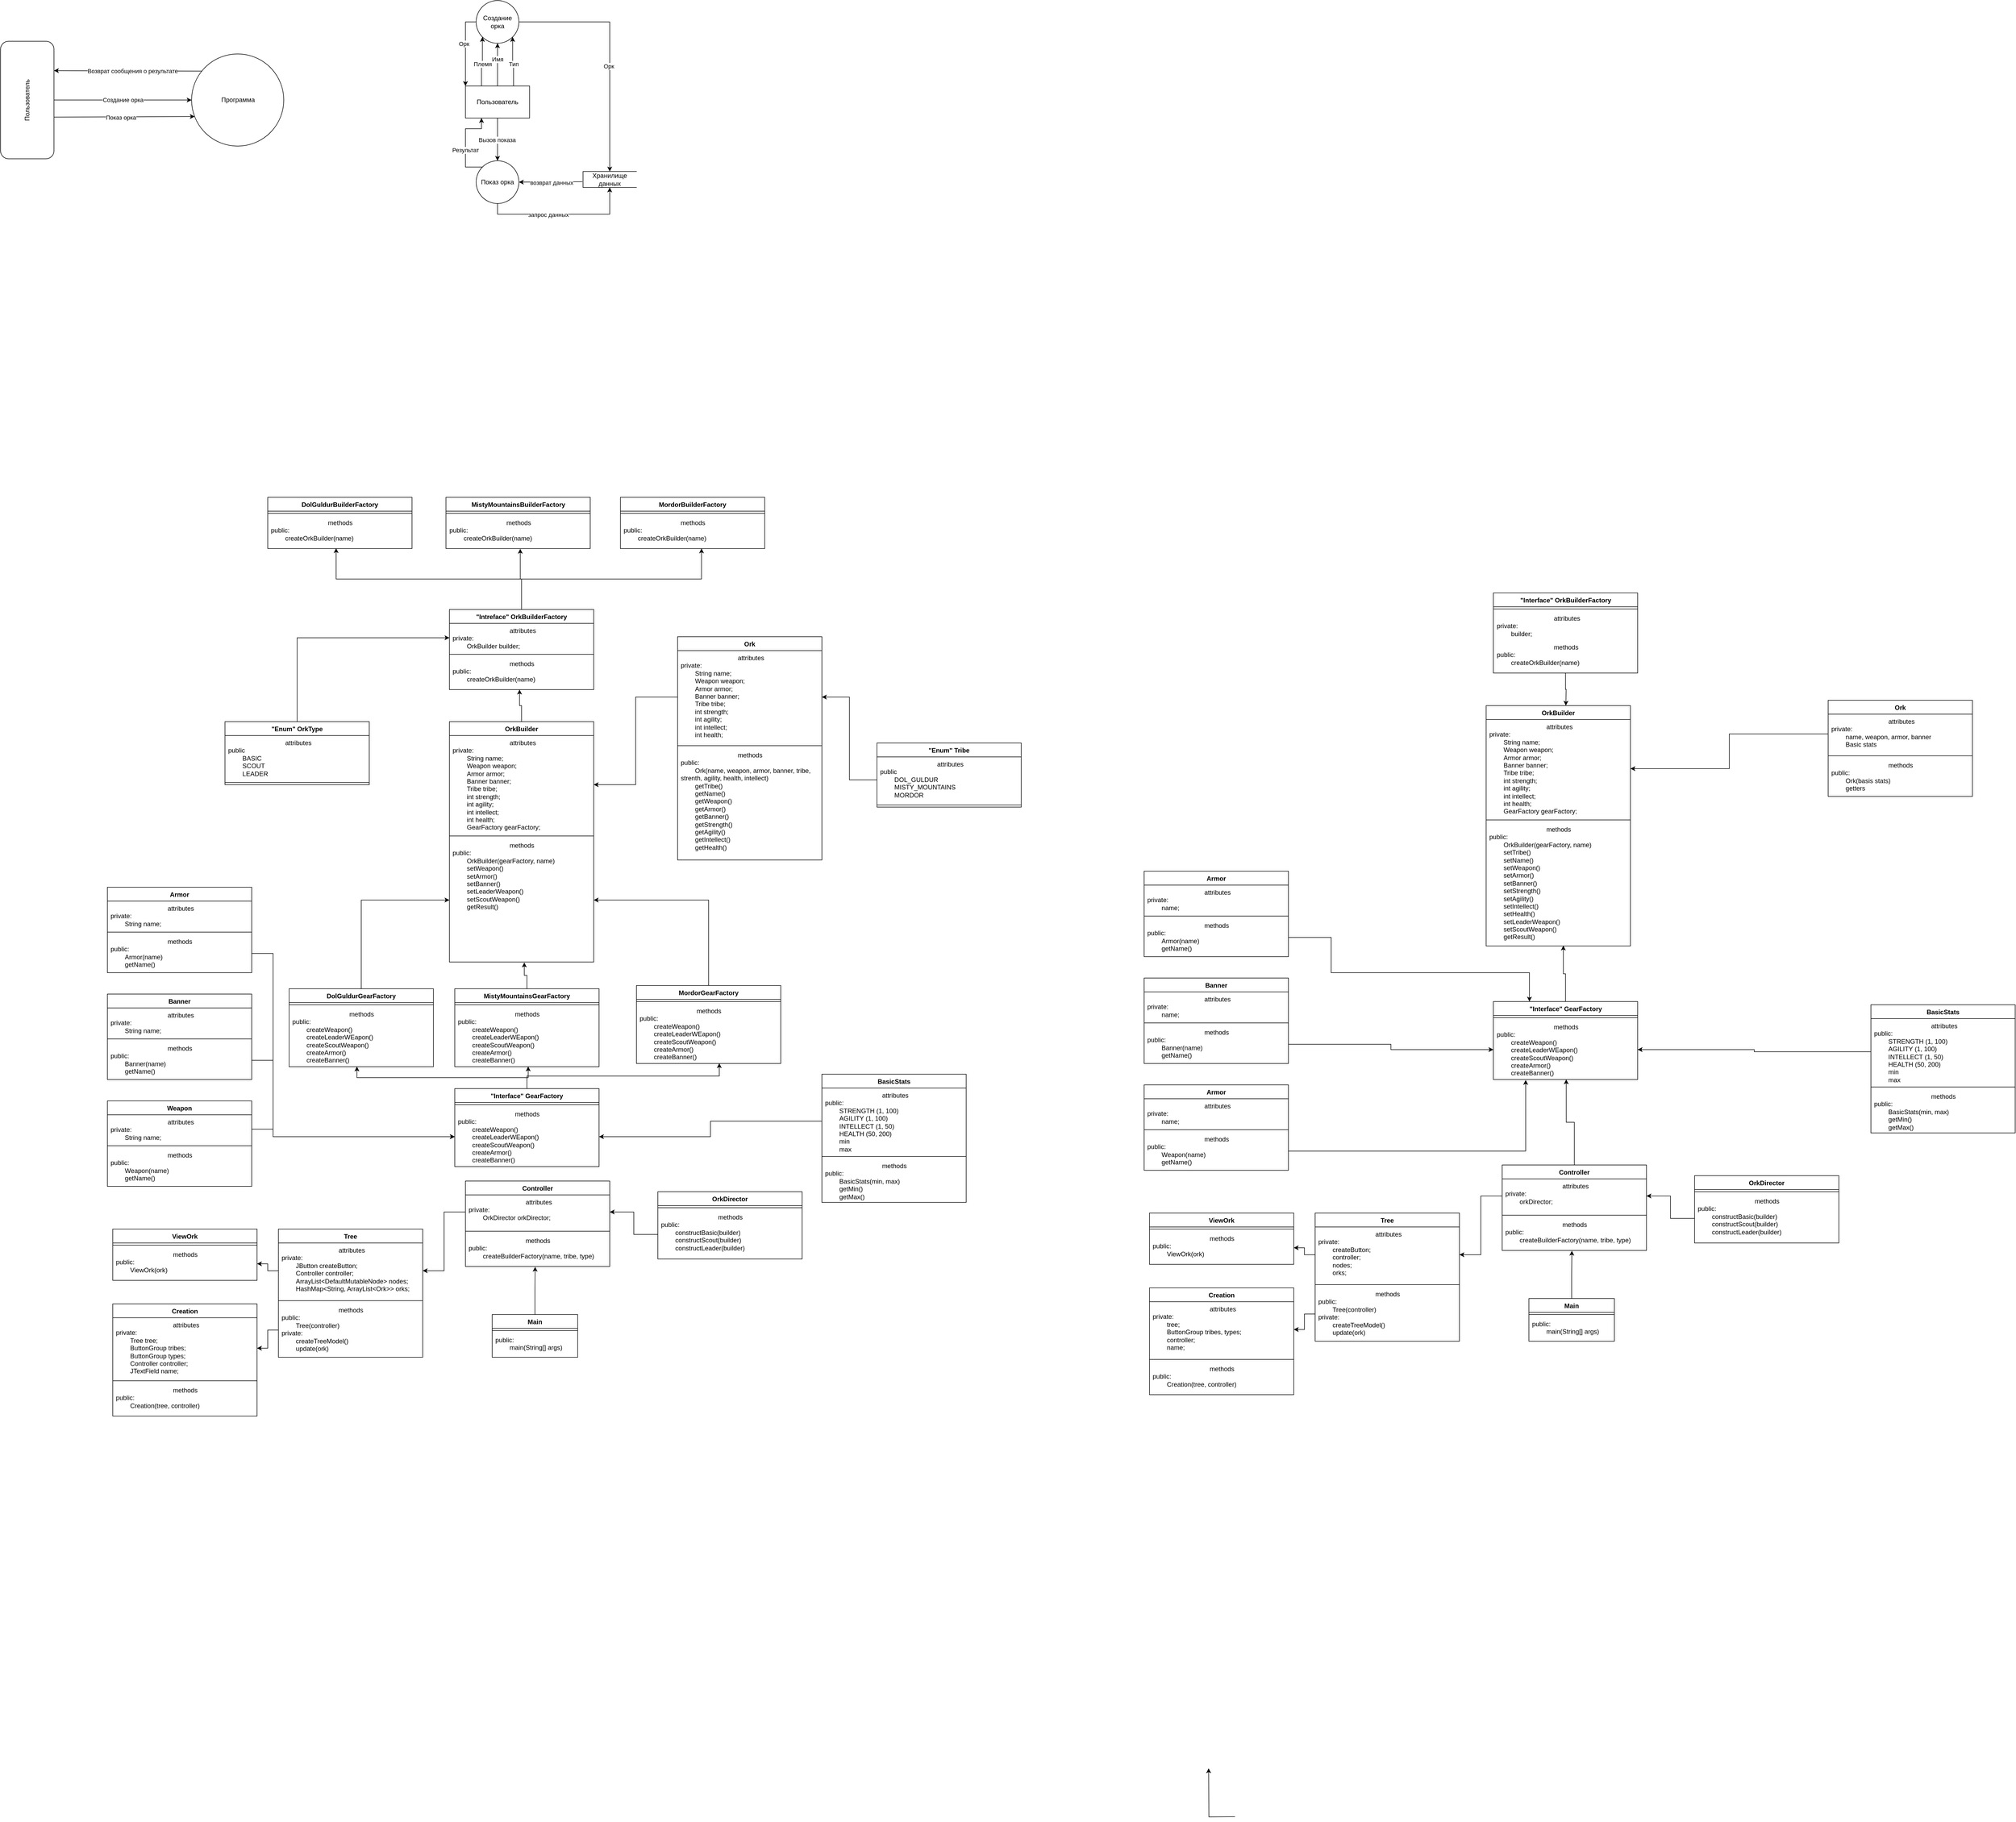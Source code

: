 <mxfile version="26.2.8">
  <diagram name="Страница — 1" id="FkbP0T9JKtQ-DXQmgHMW">
    <mxGraphModel dx="2068" dy="681" grid="1" gridSize="10" guides="1" tooltips="1" connect="1" arrows="1" fold="1" page="1" pageScale="1" pageWidth="827" pageHeight="1169" math="0" shadow="0">
      <root>
        <mxCell id="0" />
        <mxCell id="1" parent="0" />
        <mxCell id="IVyfVydPzLmbx_u4SSH5-3" style="edgeStyle=orthogonalEdgeStyle;rounded=0;orthogonalLoop=1;jettySize=auto;html=1;exitX=0.5;exitY=0;exitDx=0;exitDy=0;entryX=0.5;entryY=1;entryDx=0;entryDy=0;" parent="1" source="IVyfVydPzLmbx_u4SSH5-9" target="IVyfVydPzLmbx_u4SSH5-20" edge="1">
          <mxGeometry relative="1" as="geometry" />
        </mxCell>
        <mxCell id="IVyfVydPzLmbx_u4SSH5-4" value="Имя" style="edgeLabel;html=1;align=center;verticalAlign=middle;resizable=0;points=[];" parent="IVyfVydPzLmbx_u4SSH5-3" vertex="1" connectable="0">
          <mxGeometry x="0.313" y="1" relative="1" as="geometry">
            <mxPoint x="1" y="2" as="offset" />
          </mxGeometry>
        </mxCell>
        <mxCell id="IVyfVydPzLmbx_u4SSH5-5" style="edgeStyle=orthogonalEdgeStyle;rounded=0;orthogonalLoop=1;jettySize=auto;html=1;exitX=0.5;exitY=1;exitDx=0;exitDy=0;entryX=0.5;entryY=0;entryDx=0;entryDy=0;" parent="1" source="IVyfVydPzLmbx_u4SSH5-9" target="IVyfVydPzLmbx_u4SSH5-33" edge="1">
          <mxGeometry relative="1" as="geometry" />
        </mxCell>
        <mxCell id="IVyfVydPzLmbx_u4SSH5-6" value="Вызов показа" style="edgeLabel;html=1;align=center;verticalAlign=middle;resizable=0;points=[];" parent="IVyfVydPzLmbx_u4SSH5-5" vertex="1" connectable="0">
          <mxGeometry x="0.011" y="-1" relative="1" as="geometry">
            <mxPoint as="offset" />
          </mxGeometry>
        </mxCell>
        <mxCell id="IVyfVydPzLmbx_u4SSH5-42" style="edgeStyle=orthogonalEdgeStyle;rounded=0;orthogonalLoop=1;jettySize=auto;html=1;exitX=0.75;exitY=0;exitDx=0;exitDy=0;entryX=1;entryY=1;entryDx=0;entryDy=0;" parent="1" source="IVyfVydPzLmbx_u4SSH5-9" target="IVyfVydPzLmbx_u4SSH5-20" edge="1">
          <mxGeometry relative="1" as="geometry" />
        </mxCell>
        <mxCell id="IVyfVydPzLmbx_u4SSH5-45" value="Тип" style="edgeLabel;html=1;align=center;verticalAlign=middle;resizable=0;points=[];" parent="IVyfVydPzLmbx_u4SSH5-42" vertex="1" connectable="0">
          <mxGeometry x="-0.14" y="-1" relative="1" as="geometry">
            <mxPoint as="offset" />
          </mxGeometry>
        </mxCell>
        <mxCell id="IVyfVydPzLmbx_u4SSH5-43" style="edgeStyle=orthogonalEdgeStyle;rounded=0;orthogonalLoop=1;jettySize=auto;html=1;exitX=0.25;exitY=0;exitDx=0;exitDy=0;entryX=0;entryY=1;entryDx=0;entryDy=0;" parent="1" source="IVyfVydPzLmbx_u4SSH5-9" target="IVyfVydPzLmbx_u4SSH5-20" edge="1">
          <mxGeometry relative="1" as="geometry" />
        </mxCell>
        <mxCell id="IVyfVydPzLmbx_u4SSH5-44" value="Племя" style="edgeLabel;html=1;align=center;verticalAlign=middle;resizable=0;points=[];" parent="IVyfVydPzLmbx_u4SSH5-43" vertex="1" connectable="0">
          <mxGeometry x="-0.078" relative="1" as="geometry">
            <mxPoint as="offset" />
          </mxGeometry>
        </mxCell>
        <mxCell id="IVyfVydPzLmbx_u4SSH5-9" value="Пользователь" style="rounded=0;whiteSpace=wrap;html=1;" parent="1" vertex="1">
          <mxGeometry x="160" y="220" width="120" height="60" as="geometry" />
        </mxCell>
        <mxCell id="IVyfVydPzLmbx_u4SSH5-46" style="edgeStyle=orthogonalEdgeStyle;rounded=0;orthogonalLoop=1;jettySize=auto;html=1;exitX=1;exitY=0.5;exitDx=0;exitDy=0;entryX=0.5;entryY=0;entryDx=0;entryDy=0;" parent="1" source="IVyfVydPzLmbx_u4SSH5-20" target="IVyfVydPzLmbx_u4SSH5-38" edge="1">
          <mxGeometry relative="1" as="geometry">
            <Array as="points">
              <mxPoint x="430" y="100" />
            </Array>
          </mxGeometry>
        </mxCell>
        <mxCell id="IVyfVydPzLmbx_u4SSH5-59" value="Орк" style="edgeLabel;html=1;align=center;verticalAlign=middle;resizable=0;points=[];" parent="IVyfVydPzLmbx_u4SSH5-46" vertex="1" connectable="0">
          <mxGeometry x="0.124" y="-2" relative="1" as="geometry">
            <mxPoint as="offset" />
          </mxGeometry>
        </mxCell>
        <mxCell id="IVyfVydPzLmbx_u4SSH5-47" style="edgeStyle=orthogonalEdgeStyle;rounded=0;orthogonalLoop=1;jettySize=auto;html=1;exitX=0;exitY=0.5;exitDx=0;exitDy=0;entryX=0;entryY=0;entryDx=0;entryDy=0;" parent="1" source="IVyfVydPzLmbx_u4SSH5-20" target="IVyfVydPzLmbx_u4SSH5-9" edge="1">
          <mxGeometry relative="1" as="geometry" />
        </mxCell>
        <mxCell id="IVyfVydPzLmbx_u4SSH5-48" value="Орк" style="edgeLabel;html=1;align=center;verticalAlign=middle;resizable=0;points=[];" parent="IVyfVydPzLmbx_u4SSH5-47" vertex="1" connectable="0">
          <mxGeometry x="-0.126" y="-3" relative="1" as="geometry">
            <mxPoint as="offset" />
          </mxGeometry>
        </mxCell>
        <mxCell id="IVyfVydPzLmbx_u4SSH5-20" value="Создание орка" style="ellipse;whiteSpace=wrap;html=1;aspect=fixed;" parent="1" vertex="1">
          <mxGeometry x="180" y="60" width="80" height="80" as="geometry" />
        </mxCell>
        <mxCell id="IVyfVydPzLmbx_u4SSH5-25" style="edgeStyle=orthogonalEdgeStyle;rounded=0;orthogonalLoop=1;jettySize=auto;html=1;exitX=0;exitY=0;exitDx=0;exitDy=0;entryX=0.25;entryY=1;entryDx=0;entryDy=0;" parent="1" source="IVyfVydPzLmbx_u4SSH5-33" target="IVyfVydPzLmbx_u4SSH5-9" edge="1">
          <mxGeometry relative="1" as="geometry">
            <Array as="points">
              <mxPoint x="160" y="372" />
              <mxPoint x="160" y="300" />
              <mxPoint x="190" y="300" />
            </Array>
          </mxGeometry>
        </mxCell>
        <mxCell id="IVyfVydPzLmbx_u4SSH5-26" value="Результат" style="edgeLabel;html=1;align=center;verticalAlign=middle;resizable=0;points=[];" parent="IVyfVydPzLmbx_u4SSH5-25" vertex="1" connectable="0">
          <mxGeometry x="-0.287" relative="1" as="geometry">
            <mxPoint y="-9" as="offset" />
          </mxGeometry>
        </mxCell>
        <mxCell id="IVyfVydPzLmbx_u4SSH5-29" style="edgeStyle=orthogonalEdgeStyle;rounded=0;orthogonalLoop=1;jettySize=auto;html=1;entryX=0.5;entryY=1;entryDx=0;entryDy=0;exitX=0.5;exitY=1;exitDx=0;exitDy=0;" parent="1" source="IVyfVydPzLmbx_u4SSH5-33" target="IVyfVydPzLmbx_u4SSH5-38" edge="1">
          <mxGeometry relative="1" as="geometry">
            <mxPoint x="220" y="510" as="targetPoint" />
            <Array as="points">
              <mxPoint x="220" y="460" />
              <mxPoint x="430" y="460" />
            </Array>
          </mxGeometry>
        </mxCell>
        <mxCell id="IVyfVydPzLmbx_u4SSH5-30" value="запрос данных" style="edgeLabel;html=1;align=center;verticalAlign=middle;resizable=0;points=[];" parent="IVyfVydPzLmbx_u4SSH5-29" vertex="1" connectable="0">
          <mxGeometry x="-0.182" y="-1" relative="1" as="geometry">
            <mxPoint as="offset" />
          </mxGeometry>
        </mxCell>
        <mxCell id="IVyfVydPzLmbx_u4SSH5-33" value="Показ орка" style="ellipse;whiteSpace=wrap;html=1;aspect=fixed;" parent="1" vertex="1">
          <mxGeometry x="180" y="360" width="80" height="80" as="geometry" />
        </mxCell>
        <mxCell id="IVyfVydPzLmbx_u4SSH5-36" style="edgeStyle=orthogonalEdgeStyle;rounded=0;orthogonalLoop=1;jettySize=auto;html=1;exitX=-0.012;exitY=0.642;exitDx=0;exitDy=0;entryX=1;entryY=0.5;entryDx=0;entryDy=0;exitPerimeter=0;" parent="1" source="IVyfVydPzLmbx_u4SSH5-38" target="IVyfVydPzLmbx_u4SSH5-33" edge="1">
          <mxGeometry relative="1" as="geometry">
            <mxPoint x="190" y="510" as="sourcePoint" />
          </mxGeometry>
        </mxCell>
        <mxCell id="IVyfVydPzLmbx_u4SSH5-37" value="возврат данных" style="edgeLabel;html=1;align=center;verticalAlign=middle;resizable=0;points=[];" parent="IVyfVydPzLmbx_u4SSH5-36" vertex="1" connectable="0">
          <mxGeometry x="-0.658" relative="1" as="geometry">
            <mxPoint x="-38" y="1" as="offset" />
          </mxGeometry>
        </mxCell>
        <mxCell id="IVyfVydPzLmbx_u4SSH5-38" value="Хранилище данных" style="html=1;dashed=0;whiteSpace=wrap;shape=partialRectangle;right=0;" parent="1" vertex="1">
          <mxGeometry x="380" y="380" width="100" height="30" as="geometry" />
        </mxCell>
        <mxCell id="IVyfVydPzLmbx_u4SSH5-75" value="Пользователь" style="rounded=1;whiteSpace=wrap;html=1;rotation=-90;" parent="1" vertex="1">
          <mxGeometry x="-770" y="196.25" width="220" height="100" as="geometry" />
        </mxCell>
        <mxCell id="IVyfVydPzLmbx_u4SSH5-76" value="Программа" style="ellipse;whiteSpace=wrap;html=1;aspect=fixed;" parent="1" vertex="1">
          <mxGeometry x="-352.5" y="160" width="172.5" height="172.5" as="geometry" />
        </mxCell>
        <mxCell id="IVyfVydPzLmbx_u4SSH5-77" value="" style="endArrow=classic;html=1;rounded=0;exitX=0.5;exitY=1;exitDx=0;exitDy=0;entryX=0;entryY=0.5;entryDx=0;entryDy=0;" parent="1" source="IVyfVydPzLmbx_u4SSH5-75" target="IVyfVydPzLmbx_u4SSH5-76" edge="1">
          <mxGeometry width="50" height="50" relative="1" as="geometry">
            <mxPoint x="-570" y="245.75" as="sourcePoint" />
            <mxPoint x="-360" y="245.75" as="targetPoint" />
            <Array as="points" />
          </mxGeometry>
        </mxCell>
        <mxCell id="IVyfVydPzLmbx_u4SSH5-78" value="Создание орка" style="edgeLabel;html=1;align=center;verticalAlign=middle;resizable=0;points=[];" parent="IVyfVydPzLmbx_u4SSH5-77" vertex="1" connectable="0">
          <mxGeometry x="-0.003" y="1" relative="1" as="geometry">
            <mxPoint as="offset" />
          </mxGeometry>
        </mxCell>
        <mxCell id="IVyfVydPzLmbx_u4SSH5-79" value="" style="endArrow=classic;html=1;rounded=0;entryX=0.034;entryY=0.679;entryDx=0;entryDy=0;entryPerimeter=0;" parent="1" target="IVyfVydPzLmbx_u4SSH5-76" edge="1">
          <mxGeometry width="50" height="50" relative="1" as="geometry">
            <mxPoint x="-610" y="278.26" as="sourcePoint" />
            <mxPoint x="-348.788" y="276.255" as="targetPoint" />
            <Array as="points" />
          </mxGeometry>
        </mxCell>
        <mxCell id="IVyfVydPzLmbx_u4SSH5-80" value="Показ орка" style="edgeLabel;html=1;align=center;verticalAlign=middle;resizable=0;points=[];" parent="IVyfVydPzLmbx_u4SSH5-79" vertex="1" connectable="0">
          <mxGeometry x="-0.051" y="-1" relative="1" as="geometry">
            <mxPoint as="offset" />
          </mxGeometry>
        </mxCell>
        <mxCell id="IVyfVydPzLmbx_u4SSH5-87" value="" style="endArrow=classic;html=1;rounded=0;entryX=0.75;entryY=1;entryDx=0;entryDy=0;exitX=0.109;exitY=0.186;exitDx=0;exitDy=0;exitPerimeter=0;" parent="1" source="IVyfVydPzLmbx_u4SSH5-76" target="IVyfVydPzLmbx_u4SSH5-75" edge="1">
          <mxGeometry width="50" height="50" relative="1" as="geometry">
            <mxPoint x="-380" y="191.25" as="sourcePoint" />
            <mxPoint x="-600" y="156.25" as="targetPoint" />
          </mxGeometry>
        </mxCell>
        <mxCell id="IVyfVydPzLmbx_u4SSH5-88" value="Возврат сообщения о результате" style="edgeLabel;html=1;align=center;verticalAlign=middle;resizable=0;points=[];" parent="IVyfVydPzLmbx_u4SSH5-87" vertex="1" connectable="0">
          <mxGeometry x="-0.061" relative="1" as="geometry">
            <mxPoint as="offset" />
          </mxGeometry>
        </mxCell>
        <mxCell id="IVyfVydPzLmbx_u4SSH5-93" value="OrkBuilder" style="swimlane;fontStyle=1;align=center;verticalAlign=top;childLayout=stackLayout;horizontal=1;startSize=26;horizontalStack=0;resizeParent=1;resizeParentMax=0;resizeLast=0;collapsible=1;marginBottom=0;whiteSpace=wrap;html=1;" parent="1" vertex="1">
          <mxGeometry x="130" y="1410" width="270" height="450" as="geometry" />
        </mxCell>
        <mxCell id="IVyfVydPzLmbx_u4SSH5-94" value="&amp;nbsp; &amp;nbsp; &amp;nbsp; &amp;nbsp; &amp;nbsp; &amp;nbsp; &amp;nbsp; &amp;nbsp;&lt;span style=&quot;white-space: pre;&quot;&gt;&#x9;&lt;/span&gt;&lt;span style=&quot;white-space: pre;&quot;&gt;&#x9;&lt;/span&gt;&lt;span style=&quot;white-space: pre;&quot;&gt;&#x9;&lt;/span&gt;attributes&lt;div&gt;private:&amp;nbsp;&lt;/div&gt;&lt;div&gt;&lt;span style=&quot;white-space: pre;&quot;&gt;&#x9;&lt;/span&gt;String name;&lt;/div&gt;&lt;div&gt;&lt;span style=&quot;white-space: pre;&quot;&gt;&#x9;&lt;/span&gt;Weapon weapon;&lt;br&gt;&lt;/div&gt;&lt;div&gt;&lt;span style=&quot;white-space: pre;&quot;&gt;&#x9;&lt;/span&gt;Armor armor;&lt;br&gt;&lt;/div&gt;&lt;div&gt;&lt;span style=&quot;white-space: pre;&quot;&gt;&#x9;&lt;/span&gt;Banner banner;&lt;br&gt;&lt;/div&gt;&lt;div&gt;&lt;span style=&quot;white-space: pre;&quot;&gt;&#x9;&lt;/span&gt;Tribe tribe;&lt;br&gt;&lt;/div&gt;&lt;div&gt;&lt;span style=&quot;white-space: pre;&quot;&gt;&#x9;&lt;/span&gt;int strength;&lt;br&gt;&lt;/div&gt;&lt;div&gt;&lt;span style=&quot;white-space: pre;&quot;&gt;&#x9;&lt;/span&gt;int agility;&lt;br&gt;&lt;/div&gt;&lt;div&gt;&lt;span style=&quot;white-space: pre;&quot;&gt;&#x9;&lt;/span&gt;int intellect;&lt;br&gt;&lt;/div&gt;&lt;div&gt;&lt;span style=&quot;white-space: pre;&quot;&gt;&#x9;&lt;/span&gt;int health;&lt;br&gt;&lt;/div&gt;&lt;div&gt;&lt;span style=&quot;white-space: pre;&quot;&gt;&#x9;&lt;/span&gt;GearFactory gearFactory;&lt;br&gt;&lt;/div&gt;" style="text;strokeColor=none;fillColor=none;align=left;verticalAlign=top;spacingLeft=4;spacingRight=4;overflow=hidden;rotatable=0;points=[[0,0.5],[1,0.5]];portConstraint=eastwest;whiteSpace=wrap;html=1;" parent="IVyfVydPzLmbx_u4SSH5-93" vertex="1">
          <mxGeometry y="26" width="270" height="184" as="geometry" />
        </mxCell>
        <mxCell id="IVyfVydPzLmbx_u4SSH5-95" value="" style="line;strokeWidth=1;fillColor=none;align=left;verticalAlign=middle;spacingTop=-1;spacingLeft=3;spacingRight=3;rotatable=0;labelPosition=right;points=[];portConstraint=eastwest;strokeColor=inherit;" parent="IVyfVydPzLmbx_u4SSH5-93" vertex="1">
          <mxGeometry y="210" width="270" height="8" as="geometry" />
        </mxCell>
        <mxCell id="IVyfVydPzLmbx_u4SSH5-96" value="&lt;span style=&quot;white-space: pre;&quot;&gt;&#x9;&lt;/span&gt;&lt;span style=&quot;white-space: pre;&quot;&gt;&#x9;&lt;/span&gt;&lt;span style=&quot;white-space: pre;&quot;&gt;&#x9;&lt;/span&gt;&lt;span style=&quot;white-space: pre;&quot;&gt;&#x9;&lt;/span&gt;methods&lt;div&gt;public:&lt;/div&gt;&lt;div&gt;&lt;span style=&quot;white-space: pre;&quot;&gt;&#x9;&lt;/span&gt;OrkBuilder(gearFactory, name)&lt;/div&gt;&lt;div&gt;&lt;span style=&quot;white-space: pre;&quot;&gt;&#x9;&lt;/span&gt;setWeapon()&lt;/div&gt;&lt;div&gt;&lt;span style=&quot;white-space: pre;&quot;&gt;&#x9;&lt;/span&gt;setArmor()&lt;/div&gt;&lt;div&gt;&lt;span style=&quot;white-space: pre;&quot;&gt;&#x9;&lt;/span&gt;setBanner()&lt;/div&gt;&lt;div&gt;&lt;span style=&quot;white-space: pre;&quot;&gt;&#x9;&lt;/span&gt;setLeaderWeapon()&lt;br&gt;&lt;/div&gt;&lt;div&gt;&lt;span style=&quot;white-space: pre;&quot;&gt;&#x9;&lt;/span&gt;setScoutWeapon()&lt;br&gt;&lt;/div&gt;&lt;div&gt;&lt;span style=&quot;white-space: pre;&quot;&gt;&#x9;&lt;/span&gt;getResult()&lt;br&gt;&lt;/div&gt;&lt;div&gt;&lt;br&gt;&lt;/div&gt;&lt;div&gt;&lt;br&gt;&lt;/div&gt;&lt;div&gt;&lt;br&gt;&lt;/div&gt;&lt;div&gt;&lt;br&gt;&lt;/div&gt;" style="text;strokeColor=none;fillColor=none;align=left;verticalAlign=top;spacingLeft=4;spacingRight=4;overflow=hidden;rotatable=0;points=[[0,0.5],[1,0.5]];portConstraint=eastwest;whiteSpace=wrap;html=1;" parent="IVyfVydPzLmbx_u4SSH5-93" vertex="1">
          <mxGeometry y="218" width="270" height="232" as="geometry" />
        </mxCell>
        <mxCell id="IVyfVydPzLmbx_u4SSH5-97" value="OrkDirector" style="swimlane;fontStyle=1;align=center;verticalAlign=top;childLayout=stackLayout;horizontal=1;startSize=26;horizontalStack=0;resizeParent=1;resizeParentMax=0;resizeLast=0;collapsible=1;marginBottom=0;whiteSpace=wrap;html=1;" parent="1" vertex="1">
          <mxGeometry x="520" y="2290" width="270" height="126" as="geometry" />
        </mxCell>
        <mxCell id="IVyfVydPzLmbx_u4SSH5-99" value="" style="line;strokeWidth=1;fillColor=none;align=left;verticalAlign=middle;spacingTop=-1;spacingLeft=3;spacingRight=3;rotatable=0;labelPosition=right;points=[];portConstraint=eastwest;strokeColor=inherit;" parent="IVyfVydPzLmbx_u4SSH5-97" vertex="1">
          <mxGeometry y="26" width="270" height="8" as="geometry" />
        </mxCell>
        <mxCell id="IVyfVydPzLmbx_u4SSH5-100" value="&lt;span style=&quot;white-space: pre;&quot;&gt;&#x9;&lt;/span&gt;&lt;span style=&quot;white-space: pre;&quot;&gt;&#x9;&lt;/span&gt;&lt;span style=&quot;white-space: pre;&quot;&gt;&#x9;&lt;/span&gt;&lt;span style=&quot;white-space: pre;&quot;&gt;&#x9;&lt;/span&gt;methods&lt;div&gt;public:&lt;/div&gt;&lt;div&gt;&lt;span style=&quot;white-space: pre;&quot;&gt;&#x9;&lt;/span&gt;constructBasic(builder)&lt;/div&gt;&lt;div&gt;&lt;span style=&quot;white-space: pre;&quot;&gt;&#x9;&lt;/span&gt;&lt;span style=&quot;background-color: transparent; color: light-dark(rgb(0, 0, 0), rgb(255, 255, 255));&quot;&gt;constructScout(builder)&lt;/span&gt;&lt;br&gt;&lt;/div&gt;&lt;div&gt;&lt;span style=&quot;background-color: transparent; color: light-dark(rgb(0, 0, 0), rgb(255, 255, 255));&quot;&gt;&lt;span style=&quot;white-space: pre;&quot;&gt;&#x9;&lt;/span&gt;&lt;/span&gt;&lt;span style=&quot;background-color: transparent; color: light-dark(rgb(0, 0, 0), rgb(255, 255, 255));&quot;&gt;constructLeader(builder)&lt;/span&gt;&lt;/div&gt;&lt;div&gt;&lt;br&gt;&lt;/div&gt;&lt;div&gt;&lt;br&gt;&lt;/div&gt;&lt;div&gt;&lt;br&gt;&lt;/div&gt;&lt;div&gt;&lt;br&gt;&lt;/div&gt;" style="text;strokeColor=none;fillColor=none;align=left;verticalAlign=top;spacingLeft=4;spacingRight=4;overflow=hidden;rotatable=0;points=[[0,0.5],[1,0.5]];portConstraint=eastwest;whiteSpace=wrap;html=1;" parent="IVyfVydPzLmbx_u4SSH5-97" vertex="1">
          <mxGeometry y="34" width="270" height="92" as="geometry" />
        </mxCell>
        <mxCell id="IVyfVydPzLmbx_u4SSH5-101" value="&lt;div&gt;&quot;Enum&quot;&amp;nbsp;&lt;span style=&quot;background-color: transparent; color: light-dark(rgb(0, 0, 0), rgb(255, 255, 255));&quot;&gt;Tribe&lt;/span&gt;&lt;/div&gt;" style="swimlane;fontStyle=1;align=center;verticalAlign=top;childLayout=stackLayout;horizontal=1;startSize=26;horizontalStack=0;resizeParent=1;resizeParentMax=0;resizeLast=0;collapsible=1;marginBottom=0;whiteSpace=wrap;html=1;" parent="1" vertex="1">
          <mxGeometry x="930" y="1450" width="270" height="120" as="geometry" />
        </mxCell>
        <mxCell id="IVyfVydPzLmbx_u4SSH5-102" value="&amp;nbsp; &amp;nbsp; &amp;nbsp; &amp;nbsp; &amp;nbsp; &amp;nbsp; &amp;nbsp; &amp;nbsp;&lt;span style=&quot;white-space: pre;&quot;&gt;&#x9;&lt;/span&gt;&lt;span style=&quot;white-space: pre;&quot;&gt;&#x9;&lt;/span&gt;&lt;span style=&quot;white-space: pre;&quot;&gt;&#x9;&lt;/span&gt;attributes&lt;div&gt;public&lt;span style=&quot;white-space: pre;&quot;&gt;&#x9;&lt;/span&gt;&lt;/div&gt;&lt;div&gt;&lt;span style=&quot;white-space: pre;&quot;&gt;&#x9;&lt;/span&gt;DOL_GULDUR&lt;/div&gt;&lt;div&gt;&lt;span style=&quot;white-space: pre;&quot;&gt;&#x9;&lt;/span&gt;MISTY_MOUNTAINS&lt;br&gt;&lt;/div&gt;&lt;div&gt;&lt;span style=&quot;white-space: pre;&quot;&gt;&#x9;&lt;/span&gt;MORDOR&lt;br&gt;&lt;/div&gt;" style="text;strokeColor=none;fillColor=none;align=left;verticalAlign=top;spacingLeft=4;spacingRight=4;overflow=hidden;rotatable=0;points=[[0,0.5],[1,0.5]];portConstraint=eastwest;whiteSpace=wrap;html=1;" parent="IVyfVydPzLmbx_u4SSH5-101" vertex="1">
          <mxGeometry y="26" width="270" height="86" as="geometry" />
        </mxCell>
        <mxCell id="IVyfVydPzLmbx_u4SSH5-103" value="" style="line;strokeWidth=1;fillColor=none;align=left;verticalAlign=middle;spacingTop=-1;spacingLeft=3;spacingRight=3;rotatable=0;labelPosition=right;points=[];portConstraint=eastwest;strokeColor=inherit;" parent="IVyfVydPzLmbx_u4SSH5-101" vertex="1">
          <mxGeometry y="112" width="270" height="8" as="geometry" />
        </mxCell>
        <mxCell id="IVyfVydPzLmbx_u4SSH5-109" value="Main" style="swimlane;fontStyle=1;align=center;verticalAlign=top;childLayout=stackLayout;horizontal=1;startSize=26;horizontalStack=0;resizeParent=1;resizeParentMax=0;resizeLast=0;collapsible=1;marginBottom=0;whiteSpace=wrap;html=1;" parent="1" vertex="1">
          <mxGeometry x="210" y="2520" width="160" height="80" as="geometry" />
        </mxCell>
        <mxCell id="IVyfVydPzLmbx_u4SSH5-110" value="" style="line;strokeWidth=1;fillColor=none;align=left;verticalAlign=middle;spacingTop=-1;spacingLeft=3;spacingRight=3;rotatable=0;labelPosition=right;points=[];portConstraint=eastwest;strokeColor=inherit;" parent="IVyfVydPzLmbx_u4SSH5-109" vertex="1">
          <mxGeometry y="26" width="160" height="8" as="geometry" />
        </mxCell>
        <mxCell id="IVyfVydPzLmbx_u4SSH5-111" value="public:&lt;div&gt;&lt;span style=&quot;white-space: pre;&quot;&gt;&#x9;&lt;/span&gt;main(String[] args)&lt;br&gt;&lt;/div&gt;" style="text;strokeColor=none;fillColor=none;align=left;verticalAlign=top;spacingLeft=4;spacingRight=4;overflow=hidden;rotatable=0;points=[[0,0.5],[1,0.5]];portConstraint=eastwest;whiteSpace=wrap;html=1;" parent="IVyfVydPzLmbx_u4SSH5-109" vertex="1">
          <mxGeometry y="34" width="160" height="46" as="geometry" />
        </mxCell>
        <mxCell id="IVyfVydPzLmbx_u4SSH5-112" value="Controller" style="swimlane;fontStyle=1;align=center;verticalAlign=top;childLayout=stackLayout;horizontal=1;startSize=26;horizontalStack=0;resizeParent=1;resizeParentMax=0;resizeLast=0;collapsible=1;marginBottom=0;whiteSpace=wrap;html=1;" parent="1" vertex="1">
          <mxGeometry x="160" y="2270" width="270" height="160" as="geometry" />
        </mxCell>
        <mxCell id="IVyfVydPzLmbx_u4SSH5-113" value="&amp;nbsp; &amp;nbsp; &amp;nbsp; &amp;nbsp; &amp;nbsp; &amp;nbsp; &amp;nbsp; &amp;nbsp;&lt;span style=&quot;white-space: pre;&quot;&gt;&#x9;&lt;/span&gt;&lt;span style=&quot;white-space: pre;&quot;&gt;&#x9;&lt;/span&gt;&lt;span style=&quot;white-space: pre;&quot;&gt;&#x9;&lt;/span&gt;attributes&lt;div&gt;private:&amp;nbsp;&lt;/div&gt;&lt;div&gt;&lt;span style=&quot;white-space: pre;&quot;&gt;&#x9;&lt;/span&gt;OrkDirector orkDirector;&lt;/div&gt;" style="text;strokeColor=none;fillColor=none;align=left;verticalAlign=top;spacingLeft=4;spacingRight=4;overflow=hidden;rotatable=0;points=[[0,0.5],[1,0.5]];portConstraint=eastwest;whiteSpace=wrap;html=1;" parent="IVyfVydPzLmbx_u4SSH5-112" vertex="1">
          <mxGeometry y="26" width="270" height="64" as="geometry" />
        </mxCell>
        <mxCell id="IVyfVydPzLmbx_u4SSH5-114" value="" style="line;strokeWidth=1;fillColor=none;align=left;verticalAlign=middle;spacingTop=-1;spacingLeft=3;spacingRight=3;rotatable=0;labelPosition=right;points=[];portConstraint=eastwest;strokeColor=inherit;" parent="IVyfVydPzLmbx_u4SSH5-112" vertex="1">
          <mxGeometry y="90" width="270" height="8" as="geometry" />
        </mxCell>
        <mxCell id="IVyfVydPzLmbx_u4SSH5-115" value="&lt;span style=&quot;white-space: pre;&quot;&gt;&#x9;&lt;/span&gt;&lt;span style=&quot;white-space: pre;&quot;&gt;&#x9;&lt;/span&gt;&lt;span style=&quot;white-space: pre;&quot;&gt;&#x9;&lt;/span&gt;&lt;span style=&quot;white-space: pre;&quot;&gt;&#x9;&lt;/span&gt;methods&lt;div&gt;public:&lt;/div&gt;&lt;div&gt;&lt;span style=&quot;white-space: pre;&quot;&gt;&#x9;&lt;/span&gt;createBuilderFactory(name, tribe, type)&lt;/div&gt;&lt;div&gt;&lt;br&gt;&lt;/div&gt;&lt;div&gt;&lt;br&gt;&lt;/div&gt;&lt;div&gt;&lt;br&gt;&lt;/div&gt;&lt;div&gt;&lt;br&gt;&lt;/div&gt;" style="text;strokeColor=none;fillColor=none;align=left;verticalAlign=top;spacingLeft=4;spacingRight=4;overflow=hidden;rotatable=0;points=[[0,0.5],[1,0.5]];portConstraint=eastwest;whiteSpace=wrap;html=1;" parent="IVyfVydPzLmbx_u4SSH5-112" vertex="1">
          <mxGeometry y="98" width="270" height="62" as="geometry" />
        </mxCell>
        <mxCell id="rLMh2moFb9XBxbwuK6a8-12" style="edgeStyle=orthogonalEdgeStyle;rounded=0;orthogonalLoop=1;jettySize=auto;html=1;exitX=0.5;exitY=0;exitDx=0;exitDy=0;entryX=0;entryY=0.5;entryDx=0;entryDy=0;" parent="1" source="IVyfVydPzLmbx_u4SSH5-116" target="rLMh2moFb9XBxbwuK6a8-8" edge="1">
          <mxGeometry relative="1" as="geometry" />
        </mxCell>
        <mxCell id="IVyfVydPzLmbx_u4SSH5-116" value="&quot;Enum&quot; OrkType" style="swimlane;fontStyle=1;align=center;verticalAlign=top;childLayout=stackLayout;horizontal=1;startSize=26;horizontalStack=0;resizeParent=1;resizeParentMax=0;resizeLast=0;collapsible=1;marginBottom=0;whiteSpace=wrap;html=1;" parent="1" vertex="1">
          <mxGeometry x="-290" y="1410" width="270" height="118" as="geometry" />
        </mxCell>
        <mxCell id="IVyfVydPzLmbx_u4SSH5-117" value="&amp;nbsp; &amp;nbsp; &amp;nbsp; &amp;nbsp; &amp;nbsp; &amp;nbsp; &amp;nbsp; &amp;nbsp;&lt;span style=&quot;white-space: pre;&quot;&gt;&#x9;&lt;/span&gt;&lt;span style=&quot;white-space: pre;&quot;&gt;&#x9;&lt;/span&gt;&lt;span style=&quot;white-space: pre;&quot;&gt;&#x9;&lt;/span&gt;attributes&lt;div&gt;public&lt;span style=&quot;white-space: pre;&quot;&gt;&#x9;&lt;/span&gt;&lt;/div&gt;&lt;div&gt;&lt;span style=&quot;white-space: pre;&quot;&gt;&#x9;&lt;/span&gt;BASIC&lt;/div&gt;&lt;div&gt;&lt;span style=&quot;white-space: pre;&quot;&gt;&#x9;&lt;/span&gt;SCOUT&lt;br&gt;&lt;/div&gt;&lt;div&gt;&lt;span style=&quot;white-space: pre;&quot;&gt;&#x9;&lt;/span&gt;LEADER&lt;br&gt;&lt;/div&gt;" style="text;strokeColor=none;fillColor=none;align=left;verticalAlign=top;spacingLeft=4;spacingRight=4;overflow=hidden;rotatable=0;points=[[0,0.5],[1,0.5]];portConstraint=eastwest;whiteSpace=wrap;html=1;" parent="IVyfVydPzLmbx_u4SSH5-116" vertex="1">
          <mxGeometry y="26" width="270" height="84" as="geometry" />
        </mxCell>
        <mxCell id="IVyfVydPzLmbx_u4SSH5-118" value="" style="line;strokeWidth=1;fillColor=none;align=left;verticalAlign=middle;spacingTop=-1;spacingLeft=3;spacingRight=3;rotatable=0;labelPosition=right;points=[];portConstraint=eastwest;strokeColor=inherit;" parent="IVyfVydPzLmbx_u4SSH5-116" vertex="1">
          <mxGeometry y="110" width="270" height="8" as="geometry" />
        </mxCell>
        <mxCell id="IVyfVydPzLmbx_u4SSH5-119" value="Tree" style="swimlane;fontStyle=1;align=center;verticalAlign=top;childLayout=stackLayout;horizontal=1;startSize=26;horizontalStack=0;resizeParent=1;resizeParentMax=0;resizeLast=0;collapsible=1;marginBottom=0;whiteSpace=wrap;html=1;" parent="1" vertex="1">
          <mxGeometry x="-190" y="2360" width="270" height="240" as="geometry" />
        </mxCell>
        <mxCell id="IVyfVydPzLmbx_u4SSH5-120" value="&amp;nbsp; &amp;nbsp; &amp;nbsp; &amp;nbsp; &amp;nbsp; &amp;nbsp; &amp;nbsp; &amp;nbsp;&lt;span style=&quot;white-space: pre;&quot;&gt;&#x9;&lt;/span&gt;&lt;span style=&quot;white-space: pre;&quot;&gt;&#x9;&lt;/span&gt;&lt;span style=&quot;white-space: pre;&quot;&gt;&#x9;&lt;/span&gt;attributes&lt;div&gt;private:&amp;nbsp;&lt;/div&gt;&lt;div&gt;&lt;span style=&quot;white-space: pre;&quot;&gt;&#x9;&lt;/span&gt;JButton createButton;&lt;/div&gt;&lt;div&gt;&lt;span style=&quot;white-space: pre;&quot;&gt;&#x9;&lt;/span&gt;Controller controller;&lt;/div&gt;&lt;div&gt;&lt;span style=&quot;white-space: pre;&quot;&gt;&#x9;&lt;/span&gt;ArrayList&amp;lt;DefaultMutableNode&amp;gt; nodes;&lt;/div&gt;&lt;div&gt;&lt;span style=&quot;white-space: pre;&quot;&gt;&#x9;&lt;/span&gt;HashMap&amp;lt;String, ArrayList&amp;lt;Ork&amp;gt;&amp;gt; orks;&lt;/div&gt;" style="text;strokeColor=none;fillColor=none;align=left;verticalAlign=top;spacingLeft=4;spacingRight=4;overflow=hidden;rotatable=0;points=[[0,0.5],[1,0.5]];portConstraint=eastwest;whiteSpace=wrap;html=1;" parent="IVyfVydPzLmbx_u4SSH5-119" vertex="1">
          <mxGeometry y="26" width="270" height="104" as="geometry" />
        </mxCell>
        <mxCell id="IVyfVydPzLmbx_u4SSH5-121" value="" style="line;strokeWidth=1;fillColor=none;align=left;verticalAlign=middle;spacingTop=-1;spacingLeft=3;spacingRight=3;rotatable=0;labelPosition=right;points=[];portConstraint=eastwest;strokeColor=inherit;" parent="IVyfVydPzLmbx_u4SSH5-119" vertex="1">
          <mxGeometry y="130" width="270" height="8" as="geometry" />
        </mxCell>
        <mxCell id="IVyfVydPzLmbx_u4SSH5-122" value="&lt;span style=&quot;white-space: pre;&quot;&gt;&#x9;&lt;/span&gt;&lt;span style=&quot;white-space: pre;&quot;&gt;&#x9;&lt;/span&gt;&lt;span style=&quot;white-space: pre;&quot;&gt;&#x9;&lt;/span&gt;&lt;span style=&quot;white-space: pre;&quot;&gt;&#x9;&lt;/span&gt;methods&lt;div&gt;public:&lt;/div&gt;&lt;div&gt;&lt;span style=&quot;white-space: pre;&quot;&gt;&#x9;&lt;/span&gt;Tree(controller)&lt;br&gt;&lt;/div&gt;&lt;div&gt;private:&lt;/div&gt;&lt;div&gt;&lt;span style=&quot;white-space: pre;&quot;&gt;&#x9;&lt;/span&gt;createTreeModel()&lt;br&gt;&lt;/div&gt;&lt;div&gt;&lt;span style=&quot;white-space: pre;&quot;&gt;&#x9;&lt;/span&gt;update(ork)&lt;br&gt;&lt;/div&gt;&lt;div&gt;&lt;br&gt;&lt;/div&gt;&lt;div&gt;&lt;span style=&quot;white-space: pre;&quot;&gt;&#x9;&lt;/span&gt;&lt;/div&gt;&lt;div&gt;&lt;br&gt;&lt;/div&gt;&lt;div&gt;&lt;br&gt;&lt;/div&gt;&lt;div&gt;&lt;br&gt;&lt;/div&gt;&lt;div&gt;&lt;br&gt;&lt;/div&gt;" style="text;strokeColor=none;fillColor=none;align=left;verticalAlign=top;spacingLeft=4;spacingRight=4;overflow=hidden;rotatable=0;points=[[0,0.5],[1,0.5]];portConstraint=eastwest;whiteSpace=wrap;html=1;" parent="IVyfVydPzLmbx_u4SSH5-119" vertex="1">
          <mxGeometry y="138" width="270" height="102" as="geometry" />
        </mxCell>
        <mxCell id="IVyfVydPzLmbx_u4SSH5-124" value="ViewOrk" style="swimlane;fontStyle=1;align=center;verticalAlign=top;childLayout=stackLayout;horizontal=1;startSize=26;horizontalStack=0;resizeParent=1;resizeParentMax=0;resizeLast=0;collapsible=1;marginBottom=0;whiteSpace=wrap;html=1;" parent="1" vertex="1">
          <mxGeometry x="-500" y="2360" width="270" height="96" as="geometry" />
        </mxCell>
        <mxCell id="IVyfVydPzLmbx_u4SSH5-126" value="" style="line;strokeWidth=1;fillColor=none;align=left;verticalAlign=middle;spacingTop=-1;spacingLeft=3;spacingRight=3;rotatable=0;labelPosition=right;points=[];portConstraint=eastwest;strokeColor=inherit;" parent="IVyfVydPzLmbx_u4SSH5-124" vertex="1">
          <mxGeometry y="26" width="270" height="8" as="geometry" />
        </mxCell>
        <mxCell id="IVyfVydPzLmbx_u4SSH5-127" value="&lt;span style=&quot;white-space: pre;&quot;&gt;&#x9;&lt;/span&gt;&lt;span style=&quot;white-space: pre;&quot;&gt;&#x9;&lt;/span&gt;&lt;span style=&quot;white-space: pre;&quot;&gt;&#x9;&lt;/span&gt;&lt;span style=&quot;white-space: pre;&quot;&gt;&#x9;&lt;/span&gt;methods&lt;div&gt;public:&lt;/div&gt;&lt;div&gt;&lt;span style=&quot;white-space: pre;&quot;&gt;&#x9;&lt;/span&gt;ViewOrk(ork)&lt;br&gt;&lt;/div&gt;&lt;div&gt;&lt;span style=&quot;white-space: pre;&quot;&gt;&#x9;&lt;/span&gt;&lt;/div&gt;&lt;div&gt;&lt;br&gt;&lt;/div&gt;&lt;div&gt;&lt;br&gt;&lt;/div&gt;&lt;div&gt;&lt;br&gt;&lt;/div&gt;&lt;div&gt;&lt;br&gt;&lt;/div&gt;" style="text;strokeColor=none;fillColor=none;align=left;verticalAlign=top;spacingLeft=4;spacingRight=4;overflow=hidden;rotatable=0;points=[[0,0.5],[1,0.5]];portConstraint=eastwest;whiteSpace=wrap;html=1;" parent="IVyfVydPzLmbx_u4SSH5-124" vertex="1">
          <mxGeometry y="34" width="270" height="62" as="geometry" />
        </mxCell>
        <mxCell id="IVyfVydPzLmbx_u4SSH5-128" value="Creation" style="swimlane;fontStyle=1;align=center;verticalAlign=top;childLayout=stackLayout;horizontal=1;startSize=26;horizontalStack=0;resizeParent=1;resizeParentMax=0;resizeLast=0;collapsible=1;marginBottom=0;whiteSpace=wrap;html=1;" parent="1" vertex="1">
          <mxGeometry x="-500" y="2500" width="270" height="210" as="geometry" />
        </mxCell>
        <mxCell id="IVyfVydPzLmbx_u4SSH5-129" value="&amp;nbsp; &amp;nbsp; &amp;nbsp; &amp;nbsp; &amp;nbsp; &amp;nbsp; &amp;nbsp; &amp;nbsp;&lt;span style=&quot;white-space: pre;&quot;&gt;&#x9;&lt;/span&gt;&lt;span style=&quot;white-space: pre;&quot;&gt;&#x9;&lt;/span&gt;&lt;span style=&quot;white-space: pre;&quot;&gt;&#x9;&lt;/span&gt;attributes&lt;div&gt;private:&amp;nbsp;&lt;/div&gt;&lt;div&gt;&lt;span style=&quot;white-space: pre;&quot;&gt;&#x9;&lt;/span&gt;Tree tree;&lt;/div&gt;&lt;div&gt;&lt;span style=&quot;white-space: pre;&quot;&gt;&#x9;&lt;/span&gt;ButtonGroup tribes;&lt;br&gt;&lt;/div&gt;&lt;div&gt;&lt;span style=&quot;white-space: pre;&quot;&gt;&#x9;&lt;/span&gt;ButtonGroup types;&lt;br&gt;&lt;/div&gt;&lt;div&gt;&lt;span style=&quot;white-space: pre;&quot;&gt;&#x9;&lt;/span&gt;Controller controller;&lt;br&gt;&lt;/div&gt;&lt;div&gt;&lt;span style=&quot;white-space: pre;&quot;&gt;&#x9;&lt;/span&gt;JTextField name;&lt;br&gt;&lt;/div&gt;" style="text;strokeColor=none;fillColor=none;align=left;verticalAlign=top;spacingLeft=4;spacingRight=4;overflow=hidden;rotatable=0;points=[[0,0.5],[1,0.5]];portConstraint=eastwest;whiteSpace=wrap;html=1;" parent="IVyfVydPzLmbx_u4SSH5-128" vertex="1">
          <mxGeometry y="26" width="270" height="114" as="geometry" />
        </mxCell>
        <mxCell id="IVyfVydPzLmbx_u4SSH5-130" value="" style="line;strokeWidth=1;fillColor=none;align=left;verticalAlign=middle;spacingTop=-1;spacingLeft=3;spacingRight=3;rotatable=0;labelPosition=right;points=[];portConstraint=eastwest;strokeColor=inherit;" parent="IVyfVydPzLmbx_u4SSH5-128" vertex="1">
          <mxGeometry y="140" width="270" height="8" as="geometry" />
        </mxCell>
        <mxCell id="IVyfVydPzLmbx_u4SSH5-131" value="&lt;span style=&quot;white-space: pre;&quot;&gt;&#x9;&lt;/span&gt;&lt;span style=&quot;white-space: pre;&quot;&gt;&#x9;&lt;/span&gt;&lt;span style=&quot;white-space: pre;&quot;&gt;&#x9;&lt;/span&gt;&lt;span style=&quot;white-space: pre;&quot;&gt;&#x9;&lt;/span&gt;methods&lt;div&gt;public:&lt;/div&gt;&lt;div&gt;&lt;span style=&quot;white-space: pre;&quot;&gt;&#x9;&lt;/span&gt;Creation(tree, controller)&lt;br&gt;&lt;/div&gt;&lt;div&gt;&lt;span style=&quot;white-space: pre;&quot;&gt;&#x9;&lt;/span&gt;&lt;/div&gt;" style="text;strokeColor=none;fillColor=none;align=left;verticalAlign=top;spacingLeft=4;spacingRight=4;overflow=hidden;rotatable=0;points=[[0,0.5],[1,0.5]];portConstraint=eastwest;whiteSpace=wrap;html=1;" parent="IVyfVydPzLmbx_u4SSH5-128" vertex="1">
          <mxGeometry y="148" width="270" height="62" as="geometry" />
        </mxCell>
        <mxCell id="IVyfVydPzLmbx_u4SSH5-132" style="edgeStyle=orthogonalEdgeStyle;rounded=0;orthogonalLoop=1;jettySize=auto;html=1;exitX=0;exitY=0.5;exitDx=0;exitDy=0;entryX=1;entryY=0.5;entryDx=0;entryDy=0;" parent="1" source="IVyfVydPzLmbx_u4SSH5-122" target="IVyfVydPzLmbx_u4SSH5-129" edge="1">
          <mxGeometry relative="1" as="geometry" />
        </mxCell>
        <mxCell id="IVyfVydPzLmbx_u4SSH5-133" style="edgeStyle=orthogonalEdgeStyle;rounded=0;orthogonalLoop=1;jettySize=auto;html=1;exitX=0;exitY=0.5;exitDx=0;exitDy=0;entryX=1;entryY=0.5;entryDx=0;entryDy=0;" parent="1" source="IVyfVydPzLmbx_u4SSH5-120" target="IVyfVydPzLmbx_u4SSH5-127" edge="1">
          <mxGeometry relative="1" as="geometry" />
        </mxCell>
        <mxCell id="IVyfVydPzLmbx_u4SSH5-134" value="Armor" style="swimlane;fontStyle=1;align=center;verticalAlign=top;childLayout=stackLayout;horizontal=1;startSize=26;horizontalStack=0;resizeParent=1;resizeParentMax=0;resizeLast=0;collapsible=1;marginBottom=0;whiteSpace=wrap;html=1;" parent="1" vertex="1">
          <mxGeometry x="-510" y="1720" width="270" height="160" as="geometry" />
        </mxCell>
        <mxCell id="IVyfVydPzLmbx_u4SSH5-135" value="&amp;nbsp; &amp;nbsp; &amp;nbsp; &amp;nbsp; &amp;nbsp; &amp;nbsp; &amp;nbsp; &amp;nbsp;&lt;span style=&quot;white-space: pre;&quot;&gt;&#x9;&lt;/span&gt;&lt;span style=&quot;white-space: pre;&quot;&gt;&#x9;&lt;/span&gt;&lt;span style=&quot;white-space: pre;&quot;&gt;&#x9;&lt;/span&gt;attributes&lt;div&gt;private:&amp;nbsp;&lt;/div&gt;&lt;div&gt;&lt;span style=&quot;white-space: pre;&quot;&gt;&#x9;&lt;/span&gt;String name;&lt;/div&gt;" style="text;strokeColor=none;fillColor=none;align=left;verticalAlign=top;spacingLeft=4;spacingRight=4;overflow=hidden;rotatable=0;points=[[0,0.5],[1,0.5]];portConstraint=eastwest;whiteSpace=wrap;html=1;" parent="IVyfVydPzLmbx_u4SSH5-134" vertex="1">
          <mxGeometry y="26" width="270" height="54" as="geometry" />
        </mxCell>
        <mxCell id="IVyfVydPzLmbx_u4SSH5-136" value="" style="line;strokeWidth=1;fillColor=none;align=left;verticalAlign=middle;spacingTop=-1;spacingLeft=3;spacingRight=3;rotatable=0;labelPosition=right;points=[];portConstraint=eastwest;strokeColor=inherit;" parent="IVyfVydPzLmbx_u4SSH5-134" vertex="1">
          <mxGeometry y="80" width="270" height="8" as="geometry" />
        </mxCell>
        <mxCell id="IVyfVydPzLmbx_u4SSH5-137" value="&lt;span style=&quot;white-space: pre;&quot;&gt;&#x9;&lt;/span&gt;&lt;span style=&quot;white-space: pre;&quot;&gt;&#x9;&lt;/span&gt;&lt;span style=&quot;white-space: pre;&quot;&gt;&#x9;&lt;/span&gt;&lt;span style=&quot;white-space: pre;&quot;&gt;&#x9;&lt;/span&gt;methods&lt;div&gt;public:&lt;/div&gt;&lt;div&gt;&lt;span style=&quot;white-space: pre;&quot;&gt;&#x9;&lt;/span&gt;Armor(name)&lt;br&gt;&lt;/div&gt;&lt;div&gt;&lt;span style=&quot;white-space: pre;&quot;&gt;&#x9;&lt;/span&gt;getName()&lt;span style=&quot;background-color: transparent; color: light-dark(rgb(0, 0, 0), rgb(255, 255, 255)); white-space: pre;&quot;&gt;&#x9;&lt;/span&gt;&lt;/div&gt;" style="text;strokeColor=none;fillColor=none;align=left;verticalAlign=top;spacingLeft=4;spacingRight=4;overflow=hidden;rotatable=0;points=[[0,0.5],[1,0.5]];portConstraint=eastwest;whiteSpace=wrap;html=1;" parent="IVyfVydPzLmbx_u4SSH5-134" vertex="1">
          <mxGeometry y="88" width="270" height="72" as="geometry" />
        </mxCell>
        <mxCell id="IVyfVydPzLmbx_u4SSH5-138" value="Banner" style="swimlane;fontStyle=1;align=center;verticalAlign=top;childLayout=stackLayout;horizontal=1;startSize=26;horizontalStack=0;resizeParent=1;resizeParentMax=0;resizeLast=0;collapsible=1;marginBottom=0;whiteSpace=wrap;html=1;" parent="1" vertex="1">
          <mxGeometry x="-510" y="1920" width="270" height="160" as="geometry" />
        </mxCell>
        <mxCell id="IVyfVydPzLmbx_u4SSH5-139" value="&amp;nbsp; &amp;nbsp; &amp;nbsp; &amp;nbsp; &amp;nbsp; &amp;nbsp; &amp;nbsp; &amp;nbsp;&lt;span style=&quot;white-space: pre;&quot;&gt;&#x9;&lt;/span&gt;&lt;span style=&quot;white-space: pre;&quot;&gt;&#x9;&lt;/span&gt;&lt;span style=&quot;white-space: pre;&quot;&gt;&#x9;&lt;/span&gt;attributes&lt;div&gt;private:&amp;nbsp;&lt;/div&gt;&lt;div&gt;&lt;span style=&quot;white-space: pre;&quot;&gt;&#x9;&lt;/span&gt;String name;&lt;/div&gt;" style="text;strokeColor=none;fillColor=none;align=left;verticalAlign=top;spacingLeft=4;spacingRight=4;overflow=hidden;rotatable=0;points=[[0,0.5],[1,0.5]];portConstraint=eastwest;whiteSpace=wrap;html=1;" parent="IVyfVydPzLmbx_u4SSH5-138" vertex="1">
          <mxGeometry y="26" width="270" height="54" as="geometry" />
        </mxCell>
        <mxCell id="IVyfVydPzLmbx_u4SSH5-140" value="" style="line;strokeWidth=1;fillColor=none;align=left;verticalAlign=middle;spacingTop=-1;spacingLeft=3;spacingRight=3;rotatable=0;labelPosition=right;points=[];portConstraint=eastwest;strokeColor=inherit;" parent="IVyfVydPzLmbx_u4SSH5-138" vertex="1">
          <mxGeometry y="80" width="270" height="8" as="geometry" />
        </mxCell>
        <mxCell id="IVyfVydPzLmbx_u4SSH5-141" value="&lt;span style=&quot;white-space: pre;&quot;&gt;&#x9;&lt;/span&gt;&lt;span style=&quot;white-space: pre;&quot;&gt;&#x9;&lt;/span&gt;&lt;span style=&quot;white-space: pre;&quot;&gt;&#x9;&lt;/span&gt;&lt;span style=&quot;white-space: pre;&quot;&gt;&#x9;&lt;/span&gt;methods&lt;div&gt;public:&lt;/div&gt;&lt;div&gt;&lt;span style=&quot;white-space: pre;&quot;&gt;&#x9;&lt;/span&gt;Banner(name)&lt;br&gt;&lt;/div&gt;&lt;div&gt;&lt;span style=&quot;white-space: pre;&quot;&gt;&#x9;&lt;/span&gt;getName()&lt;span style=&quot;background-color: transparent; color: light-dark(rgb(0, 0, 0), rgb(255, 255, 255)); white-space: pre;&quot;&gt;&#x9;&lt;/span&gt;&lt;/div&gt;" style="text;strokeColor=none;fillColor=none;align=left;verticalAlign=top;spacingLeft=4;spacingRight=4;overflow=hidden;rotatable=0;points=[[0,0.5],[1,0.5]];portConstraint=eastwest;whiteSpace=wrap;html=1;" parent="IVyfVydPzLmbx_u4SSH5-138" vertex="1">
          <mxGeometry y="88" width="270" height="72" as="geometry" />
        </mxCell>
        <mxCell id="IVyfVydPzLmbx_u4SSH5-142" value="Weapon" style="swimlane;fontStyle=1;align=center;verticalAlign=top;childLayout=stackLayout;horizontal=1;startSize=26;horizontalStack=0;resizeParent=1;resizeParentMax=0;resizeLast=0;collapsible=1;marginBottom=0;whiteSpace=wrap;html=1;" parent="1" vertex="1">
          <mxGeometry x="-510" y="2120" width="270" height="160" as="geometry" />
        </mxCell>
        <mxCell id="IVyfVydPzLmbx_u4SSH5-143" value="&amp;nbsp; &amp;nbsp; &amp;nbsp; &amp;nbsp; &amp;nbsp; &amp;nbsp; &amp;nbsp; &amp;nbsp;&lt;span style=&quot;white-space: pre;&quot;&gt;&#x9;&lt;/span&gt;&lt;span style=&quot;white-space: pre;&quot;&gt;&#x9;&lt;/span&gt;&lt;span style=&quot;white-space: pre;&quot;&gt;&#x9;&lt;/span&gt;attributes&lt;div&gt;private:&amp;nbsp;&lt;/div&gt;&lt;div&gt;&lt;span style=&quot;white-space: pre;&quot;&gt;&#x9;&lt;/span&gt;String name;&lt;/div&gt;" style="text;strokeColor=none;fillColor=none;align=left;verticalAlign=top;spacingLeft=4;spacingRight=4;overflow=hidden;rotatable=0;points=[[0,0.5],[1,0.5]];portConstraint=eastwest;whiteSpace=wrap;html=1;" parent="IVyfVydPzLmbx_u4SSH5-142" vertex="1">
          <mxGeometry y="26" width="270" height="54" as="geometry" />
        </mxCell>
        <mxCell id="IVyfVydPzLmbx_u4SSH5-144" value="" style="line;strokeWidth=1;fillColor=none;align=left;verticalAlign=middle;spacingTop=-1;spacingLeft=3;spacingRight=3;rotatable=0;labelPosition=right;points=[];portConstraint=eastwest;strokeColor=inherit;" parent="IVyfVydPzLmbx_u4SSH5-142" vertex="1">
          <mxGeometry y="80" width="270" height="8" as="geometry" />
        </mxCell>
        <mxCell id="IVyfVydPzLmbx_u4SSH5-145" value="&lt;span style=&quot;white-space: pre;&quot;&gt;&#x9;&lt;/span&gt;&lt;span style=&quot;white-space: pre;&quot;&gt;&#x9;&lt;/span&gt;&lt;span style=&quot;white-space: pre;&quot;&gt;&#x9;&lt;/span&gt;&lt;span style=&quot;white-space: pre;&quot;&gt;&#x9;&lt;/span&gt;methods&lt;div&gt;public:&lt;/div&gt;&lt;div&gt;&lt;span style=&quot;white-space: pre;&quot;&gt;&#x9;&lt;/span&gt;Weapon(name)&lt;br&gt;&lt;/div&gt;&lt;div&gt;&lt;span style=&quot;white-space: pre;&quot;&gt;&#x9;&lt;/span&gt;getName()&lt;span style=&quot;background-color: transparent; color: light-dark(rgb(0, 0, 0), rgb(255, 255, 255)); white-space: pre;&quot;&gt;&#x9;&lt;/span&gt;&lt;/div&gt;" style="text;strokeColor=none;fillColor=none;align=left;verticalAlign=top;spacingLeft=4;spacingRight=4;overflow=hidden;rotatable=0;points=[[0,0.5],[1,0.5]];portConstraint=eastwest;whiteSpace=wrap;html=1;" parent="IVyfVydPzLmbx_u4SSH5-142" vertex="1">
          <mxGeometry y="88" width="270" height="72" as="geometry" />
        </mxCell>
        <mxCell id="IVyfVydPzLmbx_u4SSH5-193" style="edgeStyle=orthogonalEdgeStyle;rounded=0;orthogonalLoop=1;jettySize=auto;html=1;exitX=0.5;exitY=0;exitDx=0;exitDy=0;entryX=0;entryY=0.5;entryDx=0;entryDy=0;" parent="1" source="IVyfVydPzLmbx_u4SSH5-146" target="IVyfVydPzLmbx_u4SSH5-96" edge="1">
          <mxGeometry relative="1" as="geometry" />
        </mxCell>
        <mxCell id="IVyfVydPzLmbx_u4SSH5-146" value="DolGuldurGearFactory" style="swimlane;fontStyle=1;align=center;verticalAlign=top;childLayout=stackLayout;horizontal=1;startSize=26;horizontalStack=0;resizeParent=1;resizeParentMax=0;resizeLast=0;collapsible=1;marginBottom=0;whiteSpace=wrap;html=1;" parent="1" vertex="1">
          <mxGeometry x="-170" y="1910" width="270" height="146" as="geometry" />
        </mxCell>
        <mxCell id="IVyfVydPzLmbx_u4SSH5-148" value="" style="line;strokeWidth=1;fillColor=none;align=left;verticalAlign=middle;spacingTop=-1;spacingLeft=3;spacingRight=3;rotatable=0;labelPosition=right;points=[];portConstraint=eastwest;strokeColor=inherit;" parent="IVyfVydPzLmbx_u4SSH5-146" vertex="1">
          <mxGeometry y="26" width="270" height="8" as="geometry" />
        </mxCell>
        <mxCell id="IVyfVydPzLmbx_u4SSH5-149" value="&lt;span style=&quot;white-space: pre;&quot;&gt;&#x9;&lt;/span&gt;&lt;span style=&quot;white-space: pre;&quot;&gt;&#x9;&lt;/span&gt;&lt;span style=&quot;white-space: pre;&quot;&gt;&#x9;&lt;/span&gt;&lt;span style=&quot;white-space: pre;&quot;&gt;&#x9;&lt;/span&gt;methods&lt;div&gt;public:&lt;/div&gt;&lt;div&gt;&lt;span style=&quot;white-space: pre;&quot;&gt;&#x9;&lt;/span&gt;createWeapon()&lt;/div&gt;&lt;div&gt;&lt;span style=&quot;background-color: transparent; color: light-dark(rgb(0, 0, 0), rgb(255, 255, 255)); white-space: pre;&quot;&gt;&#x9;&lt;/span&gt;&lt;span style=&quot;background-color: transparent; color: light-dark(rgb(0, 0, 0), rgb(255, 255, 255));&quot;&gt;createLeaderWEapon()&lt;/span&gt;&lt;/div&gt;&lt;div&gt;&lt;span style=&quot;background-color: transparent; color: light-dark(rgb(0, 0, 0), rgb(255, 255, 255)); white-space: pre;&quot;&gt;&#x9;&lt;/span&gt;&lt;span style=&quot;background-color: transparent; color: light-dark(rgb(0, 0, 0), rgb(255, 255, 255));&quot;&gt;createScoutWeapon()&lt;/span&gt;&lt;/div&gt;&lt;div&gt;&lt;span style=&quot;background-color: transparent; color: light-dark(rgb(0, 0, 0), rgb(255, 255, 255)); white-space: pre;&quot;&gt;&#x9;&lt;/span&gt;&lt;span style=&quot;background-color: transparent; color: light-dark(rgb(0, 0, 0), rgb(255, 255, 255));&quot;&gt;createArmor()&lt;/span&gt;&lt;/div&gt;&lt;div&gt;&lt;span style=&quot;background-color: transparent; color: light-dark(rgb(0, 0, 0), rgb(255, 255, 255)); white-space: pre;&quot;&gt;&#x9;&lt;/span&gt;&lt;span style=&quot;background-color: transparent; color: light-dark(rgb(0, 0, 0), rgb(255, 255, 255));&quot;&gt;createBanner()&lt;/span&gt;&lt;span style=&quot;background-color: transparent; color: light-dark(rgb(0, 0, 0), rgb(255, 255, 255)); white-space: pre;&quot;&gt;&#x9;&lt;/span&gt;&lt;/div&gt;" style="text;strokeColor=none;fillColor=none;align=left;verticalAlign=top;spacingLeft=4;spacingRight=4;overflow=hidden;rotatable=0;points=[[0,0.5],[1,0.5]];portConstraint=eastwest;whiteSpace=wrap;html=1;" parent="IVyfVydPzLmbx_u4SSH5-146" vertex="1">
          <mxGeometry y="34" width="270" height="112" as="geometry" />
        </mxCell>
        <mxCell id="IVyfVydPzLmbx_u4SSH5-150" value="MistyMountainsGearFactory" style="swimlane;fontStyle=1;align=center;verticalAlign=top;childLayout=stackLayout;horizontal=1;startSize=26;horizontalStack=0;resizeParent=1;resizeParentMax=0;resizeLast=0;collapsible=1;marginBottom=0;whiteSpace=wrap;html=1;" parent="1" vertex="1">
          <mxGeometry x="140" y="1910" width="270" height="146" as="geometry" />
        </mxCell>
        <mxCell id="IVyfVydPzLmbx_u4SSH5-151" value="" style="line;strokeWidth=1;fillColor=none;align=left;verticalAlign=middle;spacingTop=-1;spacingLeft=3;spacingRight=3;rotatable=0;labelPosition=right;points=[];portConstraint=eastwest;strokeColor=inherit;" parent="IVyfVydPzLmbx_u4SSH5-150" vertex="1">
          <mxGeometry y="26" width="270" height="8" as="geometry" />
        </mxCell>
        <mxCell id="IVyfVydPzLmbx_u4SSH5-152" value="&lt;span style=&quot;white-space: pre;&quot;&gt;&#x9;&lt;/span&gt;&lt;span style=&quot;white-space: pre;&quot;&gt;&#x9;&lt;/span&gt;&lt;span style=&quot;white-space: pre;&quot;&gt;&#x9;&lt;/span&gt;&lt;span style=&quot;white-space: pre;&quot;&gt;&#x9;&lt;/span&gt;methods&lt;div&gt;public:&lt;/div&gt;&lt;div&gt;&lt;span style=&quot;white-space: pre;&quot;&gt;&#x9;&lt;/span&gt;createWeapon()&lt;/div&gt;&lt;div&gt;&lt;span style=&quot;background-color: transparent; color: light-dark(rgb(0, 0, 0), rgb(255, 255, 255)); white-space: pre;&quot;&gt;&#x9;&lt;/span&gt;&lt;span style=&quot;background-color: transparent; color: light-dark(rgb(0, 0, 0), rgb(255, 255, 255));&quot;&gt;createLeaderWEapon()&lt;/span&gt;&lt;/div&gt;&lt;div&gt;&lt;span style=&quot;background-color: transparent; color: light-dark(rgb(0, 0, 0), rgb(255, 255, 255)); white-space: pre;&quot;&gt;&#x9;&lt;/span&gt;&lt;span style=&quot;background-color: transparent; color: light-dark(rgb(0, 0, 0), rgb(255, 255, 255));&quot;&gt;createScoutWeapon()&lt;/span&gt;&lt;/div&gt;&lt;div&gt;&lt;span style=&quot;background-color: transparent; color: light-dark(rgb(0, 0, 0), rgb(255, 255, 255)); white-space: pre;&quot;&gt;&#x9;&lt;/span&gt;&lt;span style=&quot;background-color: transparent; color: light-dark(rgb(0, 0, 0), rgb(255, 255, 255));&quot;&gt;createArmor()&lt;/span&gt;&lt;/div&gt;&lt;div&gt;&lt;span style=&quot;background-color: transparent; color: light-dark(rgb(0, 0, 0), rgb(255, 255, 255)); white-space: pre;&quot;&gt;&#x9;&lt;/span&gt;&lt;span style=&quot;background-color: transparent; color: light-dark(rgb(0, 0, 0), rgb(255, 255, 255));&quot;&gt;createBanner()&lt;/span&gt;&lt;span style=&quot;background-color: transparent; color: light-dark(rgb(0, 0, 0), rgb(255, 255, 255)); white-space: pre;&quot;&gt;&#x9;&lt;/span&gt;&lt;/div&gt;" style="text;strokeColor=none;fillColor=none;align=left;verticalAlign=top;spacingLeft=4;spacingRight=4;overflow=hidden;rotatable=0;points=[[0,0.5],[1,0.5]];portConstraint=eastwest;whiteSpace=wrap;html=1;" parent="IVyfVydPzLmbx_u4SSH5-150" vertex="1">
          <mxGeometry y="34" width="270" height="112" as="geometry" />
        </mxCell>
        <mxCell id="IVyfVydPzLmbx_u4SSH5-195" style="edgeStyle=orthogonalEdgeStyle;rounded=0;orthogonalLoop=1;jettySize=auto;html=1;exitX=0.5;exitY=0;exitDx=0;exitDy=0;entryX=1;entryY=0.5;entryDx=0;entryDy=0;" parent="1" source="IVyfVydPzLmbx_u4SSH5-153" target="IVyfVydPzLmbx_u4SSH5-96" edge="1">
          <mxGeometry relative="1" as="geometry" />
        </mxCell>
        <mxCell id="IVyfVydPzLmbx_u4SSH5-153" value="MordorGearFactory" style="swimlane;fontStyle=1;align=center;verticalAlign=top;childLayout=stackLayout;horizontal=1;startSize=26;horizontalStack=0;resizeParent=1;resizeParentMax=0;resizeLast=0;collapsible=1;marginBottom=0;whiteSpace=wrap;html=1;" parent="1" vertex="1">
          <mxGeometry x="480" y="1904" width="270" height="146" as="geometry" />
        </mxCell>
        <mxCell id="IVyfVydPzLmbx_u4SSH5-154" value="" style="line;strokeWidth=1;fillColor=none;align=left;verticalAlign=middle;spacingTop=-1;spacingLeft=3;spacingRight=3;rotatable=0;labelPosition=right;points=[];portConstraint=eastwest;strokeColor=inherit;" parent="IVyfVydPzLmbx_u4SSH5-153" vertex="1">
          <mxGeometry y="26" width="270" height="8" as="geometry" />
        </mxCell>
        <mxCell id="IVyfVydPzLmbx_u4SSH5-155" value="&lt;span style=&quot;white-space: pre;&quot;&gt;&#x9;&lt;/span&gt;&lt;span style=&quot;white-space: pre;&quot;&gt;&#x9;&lt;/span&gt;&lt;span style=&quot;white-space: pre;&quot;&gt;&#x9;&lt;/span&gt;&lt;span style=&quot;white-space: pre;&quot;&gt;&#x9;&lt;/span&gt;methods&lt;div&gt;public:&lt;/div&gt;&lt;div&gt;&lt;span style=&quot;white-space: pre;&quot;&gt;&#x9;&lt;/span&gt;createWeapon()&lt;/div&gt;&lt;div&gt;&lt;span style=&quot;background-color: transparent; color: light-dark(rgb(0, 0, 0), rgb(255, 255, 255)); white-space: pre;&quot;&gt;&#x9;&lt;/span&gt;&lt;span style=&quot;background-color: transparent; color: light-dark(rgb(0, 0, 0), rgb(255, 255, 255));&quot;&gt;createLeaderWEapon()&lt;/span&gt;&lt;/div&gt;&lt;div&gt;&lt;span style=&quot;background-color: transparent; color: light-dark(rgb(0, 0, 0), rgb(255, 255, 255)); white-space: pre;&quot;&gt;&#x9;&lt;/span&gt;&lt;span style=&quot;background-color: transparent; color: light-dark(rgb(0, 0, 0), rgb(255, 255, 255));&quot;&gt;createScoutWeapon()&lt;/span&gt;&lt;/div&gt;&lt;div&gt;&lt;span style=&quot;background-color: transparent; color: light-dark(rgb(0, 0, 0), rgb(255, 255, 255)); white-space: pre;&quot;&gt;&#x9;&lt;/span&gt;&lt;span style=&quot;background-color: transparent; color: light-dark(rgb(0, 0, 0), rgb(255, 255, 255));&quot;&gt;createArmor()&lt;/span&gt;&lt;/div&gt;&lt;div&gt;&lt;span style=&quot;background-color: transparent; color: light-dark(rgb(0, 0, 0), rgb(255, 255, 255)); white-space: pre;&quot;&gt;&#x9;&lt;/span&gt;&lt;span style=&quot;background-color: transparent; color: light-dark(rgb(0, 0, 0), rgb(255, 255, 255));&quot;&gt;createBanner()&lt;/span&gt;&lt;span style=&quot;background-color: transparent; color: light-dark(rgb(0, 0, 0), rgb(255, 255, 255)); white-space: pre;&quot;&gt;&#x9;&lt;/span&gt;&lt;/div&gt;" style="text;strokeColor=none;fillColor=none;align=left;verticalAlign=top;spacingLeft=4;spacingRight=4;overflow=hidden;rotatable=0;points=[[0,0.5],[1,0.5]];portConstraint=eastwest;whiteSpace=wrap;html=1;" parent="IVyfVydPzLmbx_u4SSH5-153" vertex="1">
          <mxGeometry y="34" width="270" height="112" as="geometry" />
        </mxCell>
        <mxCell id="IVyfVydPzLmbx_u4SSH5-159" value="BasicStats" style="swimlane;fontStyle=1;align=center;verticalAlign=top;childLayout=stackLayout;horizontal=1;startSize=26;horizontalStack=0;resizeParent=1;resizeParentMax=0;resizeLast=0;collapsible=1;marginBottom=0;whiteSpace=wrap;html=1;" parent="1" vertex="1">
          <mxGeometry x="827" y="2070" width="270" height="240" as="geometry" />
        </mxCell>
        <mxCell id="IVyfVydPzLmbx_u4SSH5-160" value="&amp;nbsp; &amp;nbsp; &amp;nbsp; &amp;nbsp; &amp;nbsp; &amp;nbsp; &amp;nbsp; &amp;nbsp;&lt;span style=&quot;white-space: pre;&quot;&gt;&#x9;&lt;/span&gt;&lt;span style=&quot;white-space: pre;&quot;&gt;&#x9;&lt;/span&gt;&lt;span style=&quot;white-space: pre;&quot;&gt;&#x9;&lt;/span&gt;attributes&lt;div&gt;public:&amp;nbsp;&lt;/div&gt;&lt;div&gt;&lt;span style=&quot;white-space: pre;&quot;&gt;&#x9;&lt;/span&gt;&lt;span style=&quot;background-color: transparent; color: light-dark(rgb(0, 0, 0), rgb(255, 255, 255));&quot;&gt;STRENGTH (1, 100)&lt;/span&gt;&lt;/div&gt;&lt;div&gt;&lt;span style=&quot;white-space: pre;&quot;&gt;&#x9;&lt;/span&gt;AGILITY&lt;span style=&quot;background-color: transparent; color: light-dark(rgb(0, 0, 0), rgb(255, 255, 255));&quot;&gt;&amp;nbsp;&lt;/span&gt;&lt;span style=&quot;background-color: transparent; color: light-dark(rgb(0, 0, 0), rgb(255, 255, 255));&quot;&gt;(1, 100)&lt;/span&gt;&lt;br&gt;&lt;/div&gt;&lt;div&gt;&lt;span style=&quot;white-space: pre;&quot;&gt;&#x9;&lt;/span&gt;INTELLECT&lt;span style=&quot;background-color: transparent; color: light-dark(rgb(0, 0, 0), rgb(255, 255, 255));&quot;&gt;&amp;nbsp;&lt;/span&gt;&lt;span style=&quot;background-color: transparent; color: light-dark(rgb(0, 0, 0), rgb(255, 255, 255));&quot;&gt;(1, 50)&lt;/span&gt;&lt;br&gt;&lt;/div&gt;&lt;div&gt;&lt;span style=&quot;white-space: pre;&quot;&gt;&#x9;&lt;/span&gt;HEALTH&lt;span style=&quot;background-color: transparent; color: light-dark(rgb(0, 0, 0), rgb(255, 255, 255));&quot;&gt;&amp;nbsp;&lt;/span&gt;&lt;span style=&quot;background-color: transparent; color: light-dark(rgb(0, 0, 0), rgb(255, 255, 255));&quot;&gt;(50, 200)&lt;/span&gt;&lt;/div&gt;&lt;div&gt;&lt;span style=&quot;background-color: transparent; color: light-dark(rgb(0, 0, 0), rgb(255, 255, 255));&quot;&gt;&lt;span style=&quot;white-space: pre;&quot;&gt;&#x9;&lt;/span&gt;min&lt;br&gt;&lt;/span&gt;&lt;/div&gt;&lt;div&gt;&lt;span style=&quot;background-color: transparent; color: light-dark(rgb(0, 0, 0), rgb(255, 255, 255));&quot;&gt;&lt;span style=&quot;white-space: pre;&quot;&gt;&#x9;&lt;/span&gt;max&lt;br&gt;&lt;/span&gt;&lt;/div&gt;" style="text;strokeColor=none;fillColor=none;align=left;verticalAlign=top;spacingLeft=4;spacingRight=4;overflow=hidden;rotatable=0;points=[[0,0.5],[1,0.5]];portConstraint=eastwest;whiteSpace=wrap;html=1;" parent="IVyfVydPzLmbx_u4SSH5-159" vertex="1">
          <mxGeometry y="26" width="270" height="124" as="geometry" />
        </mxCell>
        <mxCell id="IVyfVydPzLmbx_u4SSH5-161" value="" style="line;strokeWidth=1;fillColor=none;align=left;verticalAlign=middle;spacingTop=-1;spacingLeft=3;spacingRight=3;rotatable=0;labelPosition=right;points=[];portConstraint=eastwest;strokeColor=inherit;" parent="IVyfVydPzLmbx_u4SSH5-159" vertex="1">
          <mxGeometry y="150" width="270" height="8" as="geometry" />
        </mxCell>
        <mxCell id="IVyfVydPzLmbx_u4SSH5-162" value="&lt;span style=&quot;white-space: pre;&quot;&gt;&#x9;&lt;/span&gt;&lt;span style=&quot;white-space: pre;&quot;&gt;&#x9;&lt;/span&gt;&lt;span style=&quot;white-space: pre;&quot;&gt;&#x9;&lt;/span&gt;&lt;span style=&quot;white-space: pre;&quot;&gt;&#x9;&lt;/span&gt;methods&lt;div&gt;public:&lt;/div&gt;&lt;div&gt;&lt;span style=&quot;white-space: pre;&quot;&gt;&#x9;&lt;/span&gt;BasicStats(min, max)&lt;/div&gt;&lt;div&gt;&lt;span style=&quot;white-space: pre;&quot;&gt;&#x9;&lt;/span&gt;getMin()&lt;/div&gt;&lt;div&gt;&lt;span style=&quot;white-space: pre;&quot;&gt;&#x9;&lt;/span&gt;getMax()&lt;br&gt;&lt;/div&gt;" style="text;strokeColor=none;fillColor=none;align=left;verticalAlign=top;spacingLeft=4;spacingRight=4;overflow=hidden;rotatable=0;points=[[0,0.5],[1,0.5]];portConstraint=eastwest;whiteSpace=wrap;html=1;" parent="IVyfVydPzLmbx_u4SSH5-159" vertex="1">
          <mxGeometry y="158" width="270" height="82" as="geometry" />
        </mxCell>
        <mxCell id="IVyfVydPzLmbx_u4SSH5-163" value="DolGuldurBuilderFactory" style="swimlane;fontStyle=1;align=center;verticalAlign=top;childLayout=stackLayout;horizontal=1;startSize=26;horizontalStack=0;resizeParent=1;resizeParentMax=0;resizeLast=0;collapsible=1;marginBottom=0;whiteSpace=wrap;html=1;" parent="1" vertex="1">
          <mxGeometry x="-210" y="990" width="270" height="96" as="geometry" />
        </mxCell>
        <mxCell id="IVyfVydPzLmbx_u4SSH5-165" value="" style="line;strokeWidth=1;fillColor=none;align=left;verticalAlign=middle;spacingTop=-1;spacingLeft=3;spacingRight=3;rotatable=0;labelPosition=right;points=[];portConstraint=eastwest;strokeColor=inherit;" parent="IVyfVydPzLmbx_u4SSH5-163" vertex="1">
          <mxGeometry y="26" width="270" height="8" as="geometry" />
        </mxCell>
        <mxCell id="IVyfVydPzLmbx_u4SSH5-166" value="&lt;span style=&quot;white-space: pre;&quot;&gt;&#x9;&lt;/span&gt;&lt;span style=&quot;white-space: pre;&quot;&gt;&#x9;&lt;/span&gt;&lt;span style=&quot;white-space: pre;&quot;&gt;&#x9;&lt;/span&gt;&lt;span style=&quot;white-space: pre;&quot;&gt;&#x9;&lt;/span&gt;methods&lt;div&gt;public:&lt;/div&gt;&lt;div&gt;&lt;span style=&quot;white-space: pre;&quot;&gt;&#x9;&lt;/span&gt;createOrkBuilder(name)&lt;/div&gt;" style="text;strokeColor=none;fillColor=none;align=left;verticalAlign=top;spacingLeft=4;spacingRight=4;overflow=hidden;rotatable=0;points=[[0,0.5],[1,0.5]];portConstraint=eastwest;whiteSpace=wrap;html=1;" parent="IVyfVydPzLmbx_u4SSH5-163" vertex="1">
          <mxGeometry y="34" width="270" height="62" as="geometry" />
        </mxCell>
        <mxCell id="IVyfVydPzLmbx_u4SSH5-167" value="MistyMountainsBuilderFactory" style="swimlane;fontStyle=1;align=center;verticalAlign=top;childLayout=stackLayout;horizontal=1;startSize=26;horizontalStack=0;resizeParent=1;resizeParentMax=0;resizeLast=0;collapsible=1;marginBottom=0;whiteSpace=wrap;html=1;" parent="1" vertex="1">
          <mxGeometry x="123.5" y="990" width="270" height="96" as="geometry" />
        </mxCell>
        <mxCell id="IVyfVydPzLmbx_u4SSH5-169" value="" style="line;strokeWidth=1;fillColor=none;align=left;verticalAlign=middle;spacingTop=-1;spacingLeft=3;spacingRight=3;rotatable=0;labelPosition=right;points=[];portConstraint=eastwest;strokeColor=inherit;" parent="IVyfVydPzLmbx_u4SSH5-167" vertex="1">
          <mxGeometry y="26" width="270" height="8" as="geometry" />
        </mxCell>
        <mxCell id="IVyfVydPzLmbx_u4SSH5-170" value="&lt;span style=&quot;white-space: pre;&quot;&gt;&#x9;&lt;/span&gt;&lt;span style=&quot;white-space: pre;&quot;&gt;&#x9;&lt;/span&gt;&lt;span style=&quot;white-space: pre;&quot;&gt;&#x9;&lt;/span&gt;&lt;span style=&quot;white-space: pre;&quot;&gt;&#x9;&lt;/span&gt;methods&lt;div&gt;public:&lt;/div&gt;&lt;div&gt;&lt;span style=&quot;white-space: pre;&quot;&gt;&#x9;&lt;/span&gt;createOrkBuilder(name)&lt;/div&gt;" style="text;strokeColor=none;fillColor=none;align=left;verticalAlign=top;spacingLeft=4;spacingRight=4;overflow=hidden;rotatable=0;points=[[0,0.5],[1,0.5]];portConstraint=eastwest;whiteSpace=wrap;html=1;" parent="IVyfVydPzLmbx_u4SSH5-167" vertex="1">
          <mxGeometry y="34" width="270" height="62" as="geometry" />
        </mxCell>
        <mxCell id="IVyfVydPzLmbx_u4SSH5-171" value="MordorBuilderFactory" style="swimlane;fontStyle=1;align=center;verticalAlign=top;childLayout=stackLayout;horizontal=1;startSize=26;horizontalStack=0;resizeParent=1;resizeParentMax=0;resizeLast=0;collapsible=1;marginBottom=0;whiteSpace=wrap;html=1;" parent="1" vertex="1">
          <mxGeometry x="450" y="990" width="270" height="96" as="geometry" />
        </mxCell>
        <mxCell id="IVyfVydPzLmbx_u4SSH5-173" value="" style="line;strokeWidth=1;fillColor=none;align=left;verticalAlign=middle;spacingTop=-1;spacingLeft=3;spacingRight=3;rotatable=0;labelPosition=right;points=[];portConstraint=eastwest;strokeColor=inherit;" parent="IVyfVydPzLmbx_u4SSH5-171" vertex="1">
          <mxGeometry y="26" width="270" height="8" as="geometry" />
        </mxCell>
        <mxCell id="IVyfVydPzLmbx_u4SSH5-174" value="&lt;span style=&quot;white-space: pre;&quot;&gt;&#x9;&lt;/span&gt;&lt;span style=&quot;white-space: pre;&quot;&gt;&#x9;&lt;/span&gt;&lt;span style=&quot;white-space: pre;&quot;&gt;&#x9;&lt;/span&gt;&lt;span style=&quot;white-space: pre;&quot;&gt;&#x9;&lt;/span&gt;methods&lt;div&gt;public:&lt;/div&gt;&lt;div&gt;&lt;span style=&quot;white-space: pre;&quot;&gt;&#x9;&lt;/span&gt;createOrkBuilder(name)&lt;/div&gt;" style="text;strokeColor=none;fillColor=none;align=left;verticalAlign=top;spacingLeft=4;spacingRight=4;overflow=hidden;rotatable=0;points=[[0,0.5],[1,0.5]];portConstraint=eastwest;whiteSpace=wrap;html=1;" parent="IVyfVydPzLmbx_u4SSH5-171" vertex="1">
          <mxGeometry y="34" width="270" height="62" as="geometry" />
        </mxCell>
        <mxCell id="IVyfVydPzLmbx_u4SSH5-175" style="edgeStyle=orthogonalEdgeStyle;rounded=0;orthogonalLoop=1;jettySize=auto;html=1;exitX=0.5;exitY=0;exitDx=0;exitDy=0;entryX=0.521;entryY=0.991;entryDx=0;entryDy=0;entryPerimeter=0;" parent="1" edge="1">
          <mxGeometry relative="1" as="geometry">
            <mxPoint x="1600" y="3460" as="sourcePoint" />
            <mxPoint x="1550.67" y="3369.442" as="targetPoint" />
          </mxGeometry>
        </mxCell>
        <mxCell id="IVyfVydPzLmbx_u4SSH5-177" style="edgeStyle=orthogonalEdgeStyle;rounded=0;orthogonalLoop=1;jettySize=auto;html=1;exitX=0;exitY=0.5;exitDx=0;exitDy=0;entryX=1;entryY=0.5;entryDx=0;entryDy=0;" parent="1" source="IVyfVydPzLmbx_u4SSH5-113" target="IVyfVydPzLmbx_u4SSH5-120" edge="1">
          <mxGeometry relative="1" as="geometry" />
        </mxCell>
        <mxCell id="IVyfVydPzLmbx_u4SSH5-187" style="edgeStyle=orthogonalEdgeStyle;rounded=0;orthogonalLoop=1;jettySize=auto;html=1;exitX=0;exitY=0.5;exitDx=0;exitDy=0;entryX=1;entryY=0.5;entryDx=0;entryDy=0;" parent="1" source="IVyfVydPzLmbx_u4SSH5-100" target="IVyfVydPzLmbx_u4SSH5-113" edge="1">
          <mxGeometry relative="1" as="geometry" />
        </mxCell>
        <mxCell id="IVyfVydPzLmbx_u4SSH5-188" value="Ork" style="swimlane;fontStyle=1;align=center;verticalAlign=top;childLayout=stackLayout;horizontal=1;startSize=26;horizontalStack=0;resizeParent=1;resizeParentMax=0;resizeLast=0;collapsible=1;marginBottom=0;whiteSpace=wrap;html=1;" parent="1" vertex="1">
          <mxGeometry x="557" y="1251" width="270" height="418" as="geometry" />
        </mxCell>
        <mxCell id="IVyfVydPzLmbx_u4SSH5-189" value="&amp;nbsp; &amp;nbsp; &amp;nbsp; &amp;nbsp; &amp;nbsp; &amp;nbsp; &amp;nbsp; &amp;nbsp;&lt;span style=&quot;white-space: pre;&quot;&gt;&#x9;&lt;/span&gt;&lt;span style=&quot;white-space: pre;&quot;&gt;&#x9;&lt;/span&gt;&lt;span style=&quot;white-space: pre;&quot;&gt;&#x9;&lt;/span&gt;attributes&lt;div&gt;private:&amp;nbsp;&lt;/div&gt;&lt;div&gt;&lt;span style=&quot;white-space: pre;&quot;&gt;&#x9;&lt;/span&gt;String name;&lt;/div&gt;&lt;div&gt;&lt;span style=&quot;white-space: pre;&quot;&gt;&#x9;&lt;/span&gt;Weapon weapon;&lt;br&gt;&lt;/div&gt;&lt;div&gt;&lt;span style=&quot;white-space: pre;&quot;&gt;&#x9;&lt;/span&gt;Armor armor;&lt;br&gt;&lt;/div&gt;&lt;div&gt;&lt;span style=&quot;white-space: pre;&quot;&gt;&#x9;&lt;/span&gt;Banner banner;&lt;br&gt;&lt;/div&gt;&lt;div&gt;&lt;span style=&quot;white-space: pre;&quot;&gt;&#x9;&lt;/span&gt;Tribe tribe;&lt;br&gt;&lt;/div&gt;&lt;div&gt;&lt;span style=&quot;white-space: pre;&quot;&gt;&#x9;&lt;/span&gt;int strength;&lt;br&gt;&lt;/div&gt;&lt;div&gt;&lt;span style=&quot;white-space: pre;&quot;&gt;&#x9;&lt;/span&gt;int agility;&lt;br&gt;&lt;/div&gt;&lt;div&gt;&lt;span style=&quot;white-space: pre;&quot;&gt;&#x9;&lt;/span&gt;int intellect;&lt;br&gt;&lt;/div&gt;&lt;div&gt;&lt;span style=&quot;white-space: pre;&quot;&gt;&#x9;&lt;/span&gt;int health;&lt;br&gt;&lt;/div&gt;" style="text;strokeColor=none;fillColor=none;align=left;verticalAlign=top;spacingLeft=4;spacingRight=4;overflow=hidden;rotatable=0;points=[[0,0.5],[1,0.5]];portConstraint=eastwest;whiteSpace=wrap;html=1;" parent="IVyfVydPzLmbx_u4SSH5-188" vertex="1">
          <mxGeometry y="26" width="270" height="174" as="geometry" />
        </mxCell>
        <mxCell id="IVyfVydPzLmbx_u4SSH5-190" value="" style="line;strokeWidth=1;fillColor=none;align=left;verticalAlign=middle;spacingTop=-1;spacingLeft=3;spacingRight=3;rotatable=0;labelPosition=right;points=[];portConstraint=eastwest;strokeColor=inherit;" parent="IVyfVydPzLmbx_u4SSH5-188" vertex="1">
          <mxGeometry y="200" width="270" height="8" as="geometry" />
        </mxCell>
        <mxCell id="IVyfVydPzLmbx_u4SSH5-191" value="&lt;span style=&quot;white-space: pre;&quot;&gt;&#x9;&lt;/span&gt;&lt;span style=&quot;white-space: pre;&quot;&gt;&#x9;&lt;/span&gt;&lt;span style=&quot;white-space: pre;&quot;&gt;&#x9;&lt;/span&gt;&lt;span style=&quot;white-space: pre;&quot;&gt;&#x9;&lt;/span&gt;methods&lt;div&gt;public:&lt;/div&gt;&lt;div&gt;&lt;span style=&quot;white-space: pre;&quot;&gt;&#x9;&lt;/span&gt;Ork(name, weapon, armor, banner, tribe, strenth, agility, health, intellect)&lt;br&gt;&lt;/div&gt;&lt;div&gt;&lt;span style=&quot;white-space: pre;&quot;&gt;&#x9;&lt;/span&gt;getTribe()&lt;/div&gt;&lt;div&gt;&lt;span style=&quot;white-space: pre;&quot;&gt;&#x9;&lt;/span&gt;getName()&lt;/div&gt;&lt;div&gt;&lt;span style=&quot;white-space: pre;&quot;&gt;&#x9;&lt;/span&gt;getWeapon()&lt;/div&gt;&lt;div&gt;&lt;span style=&quot;white-space: pre;&quot;&gt;&#x9;&lt;/span&gt;getArmor()&lt;/div&gt;&lt;div&gt;&lt;span style=&quot;white-space: pre;&quot;&gt;&#x9;&lt;/span&gt;getBanner()&lt;/div&gt;&lt;div&gt;&lt;span style=&quot;white-space: pre;&quot;&gt;&#x9;&lt;/span&gt;getStrength()&lt;/div&gt;&lt;div&gt;&lt;span style=&quot;white-space: pre;&quot;&gt;&#x9;&lt;/span&gt;getAgility()&lt;/div&gt;&lt;div&gt;&lt;span style=&quot;white-space: pre;&quot;&gt;&#x9;&lt;/span&gt;getIntellect()&lt;/div&gt;&lt;div&gt;&lt;span style=&quot;white-space: pre;&quot;&gt;&#x9;&lt;/span&gt;getHealth()&lt;/div&gt;&lt;div&gt;&lt;br&gt;&lt;/div&gt;&lt;div&gt;&lt;br&gt;&lt;/div&gt;&lt;div&gt;&lt;br&gt;&lt;/div&gt;&lt;div&gt;&lt;br&gt;&lt;/div&gt;" style="text;strokeColor=none;fillColor=none;align=left;verticalAlign=top;spacingLeft=4;spacingRight=4;overflow=hidden;rotatable=0;points=[[0,0.5],[1,0.5]];portConstraint=eastwest;whiteSpace=wrap;html=1;" parent="IVyfVydPzLmbx_u4SSH5-188" vertex="1">
          <mxGeometry y="208" width="270" height="210" as="geometry" />
        </mxCell>
        <mxCell id="IVyfVydPzLmbx_u4SSH5-209" style="edgeStyle=orthogonalEdgeStyle;rounded=0;orthogonalLoop=1;jettySize=auto;html=1;exitX=0.5;exitY=0;exitDx=0;exitDy=0;entryX=0.483;entryY=1.01;entryDx=0;entryDy=0;entryPerimeter=0;" parent="1" source="IVyfVydPzLmbx_u4SSH5-109" target="IVyfVydPzLmbx_u4SSH5-115" edge="1">
          <mxGeometry relative="1" as="geometry" />
        </mxCell>
        <mxCell id="IVyfVydPzLmbx_u4SSH5-210" value="OrkBuilder" style="swimlane;fontStyle=1;align=center;verticalAlign=top;childLayout=stackLayout;horizontal=1;startSize=26;horizontalStack=0;resizeParent=1;resizeParentMax=0;resizeLast=0;collapsible=1;marginBottom=0;whiteSpace=wrap;html=1;" parent="1" vertex="1">
          <mxGeometry x="2070" y="1380" width="270" height="450" as="geometry" />
        </mxCell>
        <mxCell id="IVyfVydPzLmbx_u4SSH5-211" value="&amp;nbsp; &amp;nbsp; &amp;nbsp; &amp;nbsp; &amp;nbsp; &amp;nbsp; &amp;nbsp; &amp;nbsp;&lt;span style=&quot;white-space: pre;&quot;&gt;&#x9;&lt;/span&gt;&lt;span style=&quot;white-space: pre;&quot;&gt;&#x9;&lt;/span&gt;&lt;span style=&quot;white-space: pre;&quot;&gt;&#x9;&lt;/span&gt;attributes&lt;div&gt;private:&amp;nbsp;&lt;/div&gt;&lt;div&gt;&lt;span style=&quot;white-space: pre;&quot;&gt;&#x9;&lt;/span&gt;String name;&lt;/div&gt;&lt;div&gt;&lt;span style=&quot;white-space: pre;&quot;&gt;&#x9;&lt;/span&gt;Weapon weapon;&lt;br&gt;&lt;/div&gt;&lt;div&gt;&lt;span style=&quot;white-space: pre;&quot;&gt;&#x9;&lt;/span&gt;Armor armor;&lt;br&gt;&lt;/div&gt;&lt;div&gt;&lt;span style=&quot;white-space: pre;&quot;&gt;&#x9;&lt;/span&gt;Banner banner;&lt;br&gt;&lt;/div&gt;&lt;div&gt;&lt;span style=&quot;white-space: pre;&quot;&gt;&#x9;&lt;/span&gt;Tribe tribe;&lt;br&gt;&lt;/div&gt;&lt;div&gt;&lt;span style=&quot;white-space: pre;&quot;&gt;&#x9;&lt;/span&gt;int strength;&lt;br&gt;&lt;/div&gt;&lt;div&gt;&lt;span style=&quot;white-space: pre;&quot;&gt;&#x9;&lt;/span&gt;int agility;&lt;br&gt;&lt;/div&gt;&lt;div&gt;&lt;span style=&quot;white-space: pre;&quot;&gt;&#x9;&lt;/span&gt;int intellect;&lt;br&gt;&lt;/div&gt;&lt;div&gt;&lt;span style=&quot;white-space: pre;&quot;&gt;&#x9;&lt;/span&gt;int health;&lt;br&gt;&lt;/div&gt;&lt;div&gt;&lt;span style=&quot;white-space: pre;&quot;&gt;&#x9;&lt;/span&gt;GearFactory gearFactory;&lt;br&gt;&lt;/div&gt;" style="text;strokeColor=none;fillColor=none;align=left;verticalAlign=top;spacingLeft=4;spacingRight=4;overflow=hidden;rotatable=0;points=[[0,0.5],[1,0.5]];portConstraint=eastwest;whiteSpace=wrap;html=1;" parent="IVyfVydPzLmbx_u4SSH5-210" vertex="1">
          <mxGeometry y="26" width="270" height="184" as="geometry" />
        </mxCell>
        <mxCell id="IVyfVydPzLmbx_u4SSH5-212" value="" style="line;strokeWidth=1;fillColor=none;align=left;verticalAlign=middle;spacingTop=-1;spacingLeft=3;spacingRight=3;rotatable=0;labelPosition=right;points=[];portConstraint=eastwest;strokeColor=inherit;" parent="IVyfVydPzLmbx_u4SSH5-210" vertex="1">
          <mxGeometry y="210" width="270" height="8" as="geometry" />
        </mxCell>
        <mxCell id="IVyfVydPzLmbx_u4SSH5-213" value="&lt;span style=&quot;white-space: pre;&quot;&gt;&#x9;&lt;/span&gt;&lt;span style=&quot;white-space: pre;&quot;&gt;&#x9;&lt;/span&gt;&lt;span style=&quot;white-space: pre;&quot;&gt;&#x9;&lt;/span&gt;&lt;span style=&quot;white-space: pre;&quot;&gt;&#x9;&lt;/span&gt;methods&lt;div&gt;public:&lt;/div&gt;&lt;div&gt;&lt;span style=&quot;white-space: pre;&quot;&gt;&#x9;&lt;/span&gt;OrkBuilder(gearFactory, name)&lt;br&gt;&lt;/div&gt;&lt;div&gt;&lt;span style=&quot;white-space: pre;&quot;&gt;&#x9;&lt;/span&gt;setTribe()&lt;/div&gt;&lt;div&gt;&lt;span style=&quot;white-space: pre;&quot;&gt;&#x9;&lt;/span&gt;setName()&lt;/div&gt;&lt;div&gt;&lt;span style=&quot;white-space: pre;&quot;&gt;&#x9;&lt;/span&gt;setWeapon()&lt;/div&gt;&lt;div&gt;&lt;span style=&quot;white-space: pre;&quot;&gt;&#x9;&lt;/span&gt;setArmor()&lt;/div&gt;&lt;div&gt;&lt;span style=&quot;white-space: pre;&quot;&gt;&#x9;&lt;/span&gt;setBanner()&lt;/div&gt;&lt;div&gt;&lt;span style=&quot;white-space: pre;&quot;&gt;&#x9;&lt;/span&gt;setStrength()&lt;/div&gt;&lt;div&gt;&lt;span style=&quot;white-space: pre;&quot;&gt;&#x9;&lt;/span&gt;setAgility()&lt;/div&gt;&lt;div&gt;&lt;span style=&quot;white-space: pre;&quot;&gt;&#x9;&lt;/span&gt;setIntellect()&lt;/div&gt;&lt;div&gt;&lt;span style=&quot;white-space: pre;&quot;&gt;&#x9;&lt;/span&gt;setHealth()&lt;/div&gt;&lt;div&gt;&lt;span style=&quot;white-space: pre;&quot;&gt;&#x9;&lt;/span&gt;setLeaderWeapon()&lt;br&gt;&lt;/div&gt;&lt;div&gt;&lt;span style=&quot;white-space: pre;&quot;&gt;&#x9;&lt;/span&gt;setScoutWeapon()&lt;br&gt;&lt;/div&gt;&lt;div&gt;&lt;span style=&quot;white-space: pre;&quot;&gt;&#x9;&lt;/span&gt;getResult()&lt;br&gt;&lt;/div&gt;&lt;div&gt;&lt;br&gt;&lt;/div&gt;&lt;div&gt;&lt;br&gt;&lt;/div&gt;&lt;div&gt;&lt;br&gt;&lt;/div&gt;&lt;div&gt;&lt;br&gt;&lt;/div&gt;" style="text;strokeColor=none;fillColor=none;align=left;verticalAlign=top;spacingLeft=4;spacingRight=4;overflow=hidden;rotatable=0;points=[[0,0.5],[1,0.5]];portConstraint=eastwest;whiteSpace=wrap;html=1;" parent="IVyfVydPzLmbx_u4SSH5-210" vertex="1">
          <mxGeometry y="218" width="270" height="232" as="geometry" />
        </mxCell>
        <mxCell id="IVyfVydPzLmbx_u4SSH5-214" value="OrkDirector" style="swimlane;fontStyle=1;align=center;verticalAlign=top;childLayout=stackLayout;horizontal=1;startSize=26;horizontalStack=0;resizeParent=1;resizeParentMax=0;resizeLast=0;collapsible=1;marginBottom=0;whiteSpace=wrap;html=1;" parent="1" vertex="1">
          <mxGeometry x="2460" y="2260" width="270" height="126" as="geometry" />
        </mxCell>
        <mxCell id="IVyfVydPzLmbx_u4SSH5-215" value="" style="line;strokeWidth=1;fillColor=none;align=left;verticalAlign=middle;spacingTop=-1;spacingLeft=3;spacingRight=3;rotatable=0;labelPosition=right;points=[];portConstraint=eastwest;strokeColor=inherit;" parent="IVyfVydPzLmbx_u4SSH5-214" vertex="1">
          <mxGeometry y="26" width="270" height="8" as="geometry" />
        </mxCell>
        <mxCell id="IVyfVydPzLmbx_u4SSH5-216" value="&lt;span style=&quot;white-space: pre;&quot;&gt;&#x9;&lt;/span&gt;&lt;span style=&quot;white-space: pre;&quot;&gt;&#x9;&lt;/span&gt;&lt;span style=&quot;white-space: pre;&quot;&gt;&#x9;&lt;/span&gt;&lt;span style=&quot;white-space: pre;&quot;&gt;&#x9;&lt;/span&gt;methods&lt;div&gt;public:&lt;/div&gt;&lt;div&gt;&lt;span style=&quot;white-space: pre;&quot;&gt;&#x9;&lt;/span&gt;constructBasic(builder)&lt;/div&gt;&lt;div&gt;&lt;span style=&quot;white-space: pre;&quot;&gt;&#x9;&lt;/span&gt;&lt;span style=&quot;background-color: transparent; color: light-dark(rgb(0, 0, 0), rgb(255, 255, 255));&quot;&gt;constructScout(builder)&lt;/span&gt;&lt;br&gt;&lt;/div&gt;&lt;div&gt;&lt;span style=&quot;background-color: transparent; color: light-dark(rgb(0, 0, 0), rgb(255, 255, 255));&quot;&gt;&lt;span style=&quot;white-space: pre;&quot;&gt;&#x9;&lt;/span&gt;&lt;/span&gt;&lt;span style=&quot;background-color: transparent; color: light-dark(rgb(0, 0, 0), rgb(255, 255, 255));&quot;&gt;constructLeader(builder)&lt;/span&gt;&lt;/div&gt;&lt;div&gt;&lt;br&gt;&lt;/div&gt;&lt;div&gt;&lt;br&gt;&lt;/div&gt;&lt;div&gt;&lt;br&gt;&lt;/div&gt;&lt;div&gt;&lt;br&gt;&lt;/div&gt;" style="text;strokeColor=none;fillColor=none;align=left;verticalAlign=top;spacingLeft=4;spacingRight=4;overflow=hidden;rotatable=0;points=[[0,0.5],[1,0.5]];portConstraint=eastwest;whiteSpace=wrap;html=1;" parent="IVyfVydPzLmbx_u4SSH5-214" vertex="1">
          <mxGeometry y="34" width="270" height="92" as="geometry" />
        </mxCell>
        <mxCell id="IVyfVydPzLmbx_u4SSH5-217" value="Main" style="swimlane;fontStyle=1;align=center;verticalAlign=top;childLayout=stackLayout;horizontal=1;startSize=26;horizontalStack=0;resizeParent=1;resizeParentMax=0;resizeLast=0;collapsible=1;marginBottom=0;whiteSpace=wrap;html=1;" parent="1" vertex="1">
          <mxGeometry x="2150" y="2490" width="160" height="80" as="geometry" />
        </mxCell>
        <mxCell id="IVyfVydPzLmbx_u4SSH5-218" value="" style="line;strokeWidth=1;fillColor=none;align=left;verticalAlign=middle;spacingTop=-1;spacingLeft=3;spacingRight=3;rotatable=0;labelPosition=right;points=[];portConstraint=eastwest;strokeColor=inherit;" parent="IVyfVydPzLmbx_u4SSH5-217" vertex="1">
          <mxGeometry y="26" width="160" height="8" as="geometry" />
        </mxCell>
        <mxCell id="IVyfVydPzLmbx_u4SSH5-219" value="public:&lt;div&gt;&lt;span style=&quot;white-space: pre;&quot;&gt;&#x9;&lt;/span&gt;main(String[] args)&lt;br&gt;&lt;/div&gt;" style="text;strokeColor=none;fillColor=none;align=left;verticalAlign=top;spacingLeft=4;spacingRight=4;overflow=hidden;rotatable=0;points=[[0,0.5],[1,0.5]];portConstraint=eastwest;whiteSpace=wrap;html=1;" parent="IVyfVydPzLmbx_u4SSH5-217" vertex="1">
          <mxGeometry y="34" width="160" height="46" as="geometry" />
        </mxCell>
        <mxCell id="IVyfVydPzLmbx_u4SSH5-220" value="Controller" style="swimlane;fontStyle=1;align=center;verticalAlign=top;childLayout=stackLayout;horizontal=1;startSize=26;horizontalStack=0;resizeParent=1;resizeParentMax=0;resizeLast=0;collapsible=1;marginBottom=0;whiteSpace=wrap;html=1;" parent="1" vertex="1">
          <mxGeometry x="2100" y="2240" width="270" height="160" as="geometry" />
        </mxCell>
        <mxCell id="IVyfVydPzLmbx_u4SSH5-221" value="&amp;nbsp; &amp;nbsp; &amp;nbsp; &amp;nbsp; &amp;nbsp; &amp;nbsp; &amp;nbsp; &amp;nbsp;&lt;span style=&quot;white-space: pre;&quot;&gt;&#x9;&lt;/span&gt;&lt;span style=&quot;white-space: pre;&quot;&gt;&#x9;&lt;/span&gt;&lt;span style=&quot;white-space: pre;&quot;&gt;&#x9;&lt;/span&gt;attributes&lt;div&gt;private:&amp;nbsp;&lt;/div&gt;&lt;div&gt;&lt;span style=&quot;white-space: pre;&quot;&gt;&#x9;&lt;/span&gt;orkDirector;&lt;/div&gt;" style="text;strokeColor=none;fillColor=none;align=left;verticalAlign=top;spacingLeft=4;spacingRight=4;overflow=hidden;rotatable=0;points=[[0,0.5],[1,0.5]];portConstraint=eastwest;whiteSpace=wrap;html=1;" parent="IVyfVydPzLmbx_u4SSH5-220" vertex="1">
          <mxGeometry y="26" width="270" height="64" as="geometry" />
        </mxCell>
        <mxCell id="IVyfVydPzLmbx_u4SSH5-222" value="" style="line;strokeWidth=1;fillColor=none;align=left;verticalAlign=middle;spacingTop=-1;spacingLeft=3;spacingRight=3;rotatable=0;labelPosition=right;points=[];portConstraint=eastwest;strokeColor=inherit;" parent="IVyfVydPzLmbx_u4SSH5-220" vertex="1">
          <mxGeometry y="90" width="270" height="8" as="geometry" />
        </mxCell>
        <mxCell id="IVyfVydPzLmbx_u4SSH5-223" value="&lt;span style=&quot;white-space: pre;&quot;&gt;&#x9;&lt;/span&gt;&lt;span style=&quot;white-space: pre;&quot;&gt;&#x9;&lt;/span&gt;&lt;span style=&quot;white-space: pre;&quot;&gt;&#x9;&lt;/span&gt;&lt;span style=&quot;white-space: pre;&quot;&gt;&#x9;&lt;/span&gt;methods&lt;div&gt;public:&lt;/div&gt;&lt;div&gt;&lt;span style=&quot;white-space: pre;&quot;&gt;&#x9;&lt;/span&gt;createBuilderFactory(name, tribe, type)&lt;/div&gt;&lt;div&gt;&lt;br&gt;&lt;/div&gt;&lt;div&gt;&lt;br&gt;&lt;/div&gt;&lt;div&gt;&lt;br&gt;&lt;/div&gt;&lt;div&gt;&lt;br&gt;&lt;/div&gt;" style="text;strokeColor=none;fillColor=none;align=left;verticalAlign=top;spacingLeft=4;spacingRight=4;overflow=hidden;rotatable=0;points=[[0,0.5],[1,0.5]];portConstraint=eastwest;whiteSpace=wrap;html=1;" parent="IVyfVydPzLmbx_u4SSH5-220" vertex="1">
          <mxGeometry y="98" width="270" height="62" as="geometry" />
        </mxCell>
        <mxCell id="IVyfVydPzLmbx_u4SSH5-224" value="Tree" style="swimlane;fontStyle=1;align=center;verticalAlign=top;childLayout=stackLayout;horizontal=1;startSize=26;horizontalStack=0;resizeParent=1;resizeParentMax=0;resizeLast=0;collapsible=1;marginBottom=0;whiteSpace=wrap;html=1;" parent="1" vertex="1">
          <mxGeometry x="1750" y="2330" width="270" height="240" as="geometry" />
        </mxCell>
        <mxCell id="IVyfVydPzLmbx_u4SSH5-225" value="&amp;nbsp; &amp;nbsp; &amp;nbsp; &amp;nbsp; &amp;nbsp; &amp;nbsp; &amp;nbsp; &amp;nbsp;&lt;span style=&quot;white-space: pre;&quot;&gt;&#x9;&lt;/span&gt;&lt;span style=&quot;white-space: pre;&quot;&gt;&#x9;&lt;/span&gt;&lt;span style=&quot;white-space: pre;&quot;&gt;&#x9;&lt;/span&gt;attributes&lt;div&gt;private:&amp;nbsp;&lt;/div&gt;&lt;div&gt;&lt;span style=&quot;white-space: pre;&quot;&gt;&#x9;&lt;/span&gt;createButton;&lt;/div&gt;&lt;div&gt;&lt;span style=&quot;white-space: pre;&quot;&gt;&#x9;&lt;/span&gt;controller;&lt;/div&gt;&lt;div&gt;&lt;span style=&quot;white-space: pre;&quot;&gt;&#x9;&lt;/span&gt;nodes;&lt;/div&gt;&lt;div&gt;&lt;span style=&quot;white-space: pre;&quot;&gt;&#x9;&lt;/span&gt;orks;&lt;/div&gt;" style="text;strokeColor=none;fillColor=none;align=left;verticalAlign=top;spacingLeft=4;spacingRight=4;overflow=hidden;rotatable=0;points=[[0,0.5],[1,0.5]];portConstraint=eastwest;whiteSpace=wrap;html=1;" parent="IVyfVydPzLmbx_u4SSH5-224" vertex="1">
          <mxGeometry y="26" width="270" height="104" as="geometry" />
        </mxCell>
        <mxCell id="IVyfVydPzLmbx_u4SSH5-226" value="" style="line;strokeWidth=1;fillColor=none;align=left;verticalAlign=middle;spacingTop=-1;spacingLeft=3;spacingRight=3;rotatable=0;labelPosition=right;points=[];portConstraint=eastwest;strokeColor=inherit;" parent="IVyfVydPzLmbx_u4SSH5-224" vertex="1">
          <mxGeometry y="130" width="270" height="8" as="geometry" />
        </mxCell>
        <mxCell id="IVyfVydPzLmbx_u4SSH5-227" value="&lt;span style=&quot;white-space: pre;&quot;&gt;&#x9;&lt;/span&gt;&lt;span style=&quot;white-space: pre;&quot;&gt;&#x9;&lt;/span&gt;&lt;span style=&quot;white-space: pre;&quot;&gt;&#x9;&lt;/span&gt;&lt;span style=&quot;white-space: pre;&quot;&gt;&#x9;&lt;/span&gt;methods&lt;div&gt;public:&lt;/div&gt;&lt;div&gt;&lt;span style=&quot;white-space: pre;&quot;&gt;&#x9;&lt;/span&gt;Tree(controller)&lt;br&gt;&lt;/div&gt;&lt;div&gt;private:&lt;/div&gt;&lt;div&gt;&lt;span style=&quot;white-space: pre;&quot;&gt;&#x9;&lt;/span&gt;createTreeModel()&lt;br&gt;&lt;/div&gt;&lt;div&gt;&lt;span style=&quot;white-space: pre;&quot;&gt;&#x9;&lt;/span&gt;update(ork)&lt;br&gt;&lt;/div&gt;&lt;div&gt;&lt;br&gt;&lt;/div&gt;&lt;div&gt;&lt;span style=&quot;white-space: pre;&quot;&gt;&#x9;&lt;/span&gt;&lt;/div&gt;&lt;div&gt;&lt;br&gt;&lt;/div&gt;&lt;div&gt;&lt;br&gt;&lt;/div&gt;&lt;div&gt;&lt;br&gt;&lt;/div&gt;&lt;div&gt;&lt;br&gt;&lt;/div&gt;" style="text;strokeColor=none;fillColor=none;align=left;verticalAlign=top;spacingLeft=4;spacingRight=4;overflow=hidden;rotatable=0;points=[[0,0.5],[1,0.5]];portConstraint=eastwest;whiteSpace=wrap;html=1;" parent="IVyfVydPzLmbx_u4SSH5-224" vertex="1">
          <mxGeometry y="138" width="270" height="102" as="geometry" />
        </mxCell>
        <mxCell id="IVyfVydPzLmbx_u4SSH5-228" value="ViewOrk" style="swimlane;fontStyle=1;align=center;verticalAlign=top;childLayout=stackLayout;horizontal=1;startSize=26;horizontalStack=0;resizeParent=1;resizeParentMax=0;resizeLast=0;collapsible=1;marginBottom=0;whiteSpace=wrap;html=1;" parent="1" vertex="1">
          <mxGeometry x="1440" y="2330" width="270" height="96" as="geometry" />
        </mxCell>
        <mxCell id="IVyfVydPzLmbx_u4SSH5-229" value="" style="line;strokeWidth=1;fillColor=none;align=left;verticalAlign=middle;spacingTop=-1;spacingLeft=3;spacingRight=3;rotatable=0;labelPosition=right;points=[];portConstraint=eastwest;strokeColor=inherit;" parent="IVyfVydPzLmbx_u4SSH5-228" vertex="1">
          <mxGeometry y="26" width="270" height="8" as="geometry" />
        </mxCell>
        <mxCell id="IVyfVydPzLmbx_u4SSH5-230" value="&lt;span style=&quot;white-space: pre;&quot;&gt;&#x9;&lt;/span&gt;&lt;span style=&quot;white-space: pre;&quot;&gt;&#x9;&lt;/span&gt;&lt;span style=&quot;white-space: pre;&quot;&gt;&#x9;&lt;/span&gt;&lt;span style=&quot;white-space: pre;&quot;&gt;&#x9;&lt;/span&gt;methods&lt;div&gt;public:&lt;/div&gt;&lt;div&gt;&lt;span style=&quot;white-space: pre;&quot;&gt;&#x9;&lt;/span&gt;ViewOrk(ork)&lt;br&gt;&lt;/div&gt;&lt;div&gt;&lt;span style=&quot;white-space: pre;&quot;&gt;&#x9;&lt;/span&gt;&lt;/div&gt;&lt;div&gt;&lt;br&gt;&lt;/div&gt;&lt;div&gt;&lt;br&gt;&lt;/div&gt;&lt;div&gt;&lt;br&gt;&lt;/div&gt;&lt;div&gt;&lt;br&gt;&lt;/div&gt;" style="text;strokeColor=none;fillColor=none;align=left;verticalAlign=top;spacingLeft=4;spacingRight=4;overflow=hidden;rotatable=0;points=[[0,0.5],[1,0.5]];portConstraint=eastwest;whiteSpace=wrap;html=1;" parent="IVyfVydPzLmbx_u4SSH5-228" vertex="1">
          <mxGeometry y="34" width="270" height="62" as="geometry" />
        </mxCell>
        <mxCell id="IVyfVydPzLmbx_u4SSH5-231" value="Creation" style="swimlane;fontStyle=1;align=center;verticalAlign=top;childLayout=stackLayout;horizontal=1;startSize=26;horizontalStack=0;resizeParent=1;resizeParentMax=0;resizeLast=0;collapsible=1;marginBottom=0;whiteSpace=wrap;html=1;" parent="1" vertex="1">
          <mxGeometry x="1440" y="2470" width="270" height="200" as="geometry" />
        </mxCell>
        <mxCell id="IVyfVydPzLmbx_u4SSH5-232" value="&amp;nbsp; &amp;nbsp; &amp;nbsp; &amp;nbsp; &amp;nbsp; &amp;nbsp; &amp;nbsp; &amp;nbsp;&lt;span style=&quot;white-space: pre;&quot;&gt;&#x9;&lt;/span&gt;&lt;span style=&quot;white-space: pre;&quot;&gt;&#x9;&lt;/span&gt;&lt;span style=&quot;white-space: pre;&quot;&gt;&#x9;&lt;/span&gt;attributes&lt;div&gt;private:&amp;nbsp;&lt;/div&gt;&lt;div&gt;&lt;span style=&quot;white-space: pre;&quot;&gt;&#x9;&lt;/span&gt;tree;&lt;/div&gt;&lt;div&gt;&lt;span style=&quot;white-space: pre;&quot;&gt;&#x9;&lt;/span&gt;ButtonGroup tribes,&amp;nbsp;&lt;span style=&quot;background-color: transparent; color: light-dark(rgb(0, 0, 0), rgb(255, 255, 255));&quot;&gt;types;&lt;/span&gt;&lt;/div&gt;&lt;div&gt;&lt;span style=&quot;white-space: pre;&quot;&gt;&#x9;&lt;/span&gt;controller;&lt;br&gt;&lt;/div&gt;&lt;div&gt;&lt;span style=&quot;white-space: pre;&quot;&gt;&#x9;&lt;/span&gt;name;&lt;br&gt;&lt;/div&gt;" style="text;strokeColor=none;fillColor=none;align=left;verticalAlign=top;spacingLeft=4;spacingRight=4;overflow=hidden;rotatable=0;points=[[0,0.5],[1,0.5]];portConstraint=eastwest;whiteSpace=wrap;html=1;" parent="IVyfVydPzLmbx_u4SSH5-231" vertex="1">
          <mxGeometry y="26" width="270" height="104" as="geometry" />
        </mxCell>
        <mxCell id="IVyfVydPzLmbx_u4SSH5-233" value="" style="line;strokeWidth=1;fillColor=none;align=left;verticalAlign=middle;spacingTop=-1;spacingLeft=3;spacingRight=3;rotatable=0;labelPosition=right;points=[];portConstraint=eastwest;strokeColor=inherit;" parent="IVyfVydPzLmbx_u4SSH5-231" vertex="1">
          <mxGeometry y="130" width="270" height="8" as="geometry" />
        </mxCell>
        <mxCell id="IVyfVydPzLmbx_u4SSH5-234" value="&lt;span style=&quot;white-space: pre;&quot;&gt;&#x9;&lt;/span&gt;&lt;span style=&quot;white-space: pre;&quot;&gt;&#x9;&lt;/span&gt;&lt;span style=&quot;white-space: pre;&quot;&gt;&#x9;&lt;/span&gt;&lt;span style=&quot;white-space: pre;&quot;&gt;&#x9;&lt;/span&gt;methods&lt;div&gt;public:&lt;/div&gt;&lt;div&gt;&lt;span style=&quot;white-space: pre;&quot;&gt;&#x9;&lt;/span&gt;Creation(tree, controller)&lt;br&gt;&lt;/div&gt;&lt;div&gt;&lt;span style=&quot;white-space: pre;&quot;&gt;&#x9;&lt;/span&gt;&lt;/div&gt;" style="text;strokeColor=none;fillColor=none;align=left;verticalAlign=top;spacingLeft=4;spacingRight=4;overflow=hidden;rotatable=0;points=[[0,0.5],[1,0.5]];portConstraint=eastwest;whiteSpace=wrap;html=1;" parent="IVyfVydPzLmbx_u4SSH5-231" vertex="1">
          <mxGeometry y="138" width="270" height="62" as="geometry" />
        </mxCell>
        <mxCell id="IVyfVydPzLmbx_u4SSH5-235" style="edgeStyle=orthogonalEdgeStyle;rounded=0;orthogonalLoop=1;jettySize=auto;html=1;exitX=0;exitY=0.5;exitDx=0;exitDy=0;entryX=1;entryY=0.5;entryDx=0;entryDy=0;" parent="1" source="IVyfVydPzLmbx_u4SSH5-227" target="IVyfVydPzLmbx_u4SSH5-232" edge="1">
          <mxGeometry relative="1" as="geometry" />
        </mxCell>
        <mxCell id="IVyfVydPzLmbx_u4SSH5-236" style="edgeStyle=orthogonalEdgeStyle;rounded=0;orthogonalLoop=1;jettySize=auto;html=1;exitX=0;exitY=0.5;exitDx=0;exitDy=0;entryX=1;entryY=0.5;entryDx=0;entryDy=0;" parent="1" source="IVyfVydPzLmbx_u4SSH5-225" target="IVyfVydPzLmbx_u4SSH5-230" edge="1">
          <mxGeometry relative="1" as="geometry" />
        </mxCell>
        <mxCell id="IVyfVydPzLmbx_u4SSH5-237" value="Armor" style="swimlane;fontStyle=1;align=center;verticalAlign=top;childLayout=stackLayout;horizontal=1;startSize=26;horizontalStack=0;resizeParent=1;resizeParentMax=0;resizeLast=0;collapsible=1;marginBottom=0;whiteSpace=wrap;html=1;" parent="1" vertex="1">
          <mxGeometry x="1430" y="1690" width="270" height="160" as="geometry" />
        </mxCell>
        <mxCell id="IVyfVydPzLmbx_u4SSH5-238" value="&amp;nbsp; &amp;nbsp; &amp;nbsp; &amp;nbsp; &amp;nbsp; &amp;nbsp; &amp;nbsp; &amp;nbsp;&lt;span style=&quot;white-space: pre;&quot;&gt;&#x9;&lt;/span&gt;&lt;span style=&quot;white-space: pre;&quot;&gt;&#x9;&lt;/span&gt;&lt;span style=&quot;white-space: pre;&quot;&gt;&#x9;&lt;/span&gt;attributes&lt;div&gt;private:&amp;nbsp;&lt;/div&gt;&lt;div&gt;&lt;span style=&quot;white-space: pre;&quot;&gt;&#x9;&lt;/span&gt;name;&lt;/div&gt;" style="text;strokeColor=none;fillColor=none;align=left;verticalAlign=top;spacingLeft=4;spacingRight=4;overflow=hidden;rotatable=0;points=[[0,0.5],[1,0.5]];portConstraint=eastwest;whiteSpace=wrap;html=1;" parent="IVyfVydPzLmbx_u4SSH5-237" vertex="1">
          <mxGeometry y="26" width="270" height="54" as="geometry" />
        </mxCell>
        <mxCell id="IVyfVydPzLmbx_u4SSH5-239" value="" style="line;strokeWidth=1;fillColor=none;align=left;verticalAlign=middle;spacingTop=-1;spacingLeft=3;spacingRight=3;rotatable=0;labelPosition=right;points=[];portConstraint=eastwest;strokeColor=inherit;" parent="IVyfVydPzLmbx_u4SSH5-237" vertex="1">
          <mxGeometry y="80" width="270" height="8" as="geometry" />
        </mxCell>
        <mxCell id="IVyfVydPzLmbx_u4SSH5-240" value="&lt;span style=&quot;white-space: pre;&quot;&gt;&#x9;&lt;/span&gt;&lt;span style=&quot;white-space: pre;&quot;&gt;&#x9;&lt;/span&gt;&lt;span style=&quot;white-space: pre;&quot;&gt;&#x9;&lt;/span&gt;&lt;span style=&quot;white-space: pre;&quot;&gt;&#x9;&lt;/span&gt;methods&lt;div&gt;public:&lt;/div&gt;&lt;div&gt;&lt;span style=&quot;white-space: pre;&quot;&gt;&#x9;&lt;/span&gt;Armor(name)&lt;br&gt;&lt;/div&gt;&lt;div&gt;&lt;span style=&quot;white-space: pre;&quot;&gt;&#x9;&lt;/span&gt;getName()&lt;span style=&quot;background-color: transparent; color: light-dark(rgb(0, 0, 0), rgb(255, 255, 255)); white-space: pre;&quot;&gt;&#x9;&lt;/span&gt;&lt;/div&gt;" style="text;strokeColor=none;fillColor=none;align=left;verticalAlign=top;spacingLeft=4;spacingRight=4;overflow=hidden;rotatable=0;points=[[0,0.5],[1,0.5]];portConstraint=eastwest;whiteSpace=wrap;html=1;" parent="IVyfVydPzLmbx_u4SSH5-237" vertex="1">
          <mxGeometry y="88" width="270" height="72" as="geometry" />
        </mxCell>
        <mxCell id="IVyfVydPzLmbx_u4SSH5-241" value="Banner" style="swimlane;fontStyle=1;align=center;verticalAlign=top;childLayout=stackLayout;horizontal=1;startSize=26;horizontalStack=0;resizeParent=1;resizeParentMax=0;resizeLast=0;collapsible=1;marginBottom=0;whiteSpace=wrap;html=1;" parent="1" vertex="1">
          <mxGeometry x="1430" y="1890" width="270" height="160" as="geometry" />
        </mxCell>
        <mxCell id="IVyfVydPzLmbx_u4SSH5-242" value="&amp;nbsp; &amp;nbsp; &amp;nbsp; &amp;nbsp; &amp;nbsp; &amp;nbsp; &amp;nbsp; &amp;nbsp;&lt;span style=&quot;white-space: pre;&quot;&gt;&#x9;&lt;/span&gt;&lt;span style=&quot;white-space: pre;&quot;&gt;&#x9;&lt;/span&gt;&lt;span style=&quot;white-space: pre;&quot;&gt;&#x9;&lt;/span&gt;attributes&lt;div&gt;private:&amp;nbsp;&lt;/div&gt;&lt;div&gt;&lt;span style=&quot;white-space: pre;&quot;&gt;&#x9;&lt;/span&gt;name;&lt;/div&gt;" style="text;strokeColor=none;fillColor=none;align=left;verticalAlign=top;spacingLeft=4;spacingRight=4;overflow=hidden;rotatable=0;points=[[0,0.5],[1,0.5]];portConstraint=eastwest;whiteSpace=wrap;html=1;" parent="IVyfVydPzLmbx_u4SSH5-241" vertex="1">
          <mxGeometry y="26" width="270" height="54" as="geometry" />
        </mxCell>
        <mxCell id="IVyfVydPzLmbx_u4SSH5-243" value="" style="line;strokeWidth=1;fillColor=none;align=left;verticalAlign=middle;spacingTop=-1;spacingLeft=3;spacingRight=3;rotatable=0;labelPosition=right;points=[];portConstraint=eastwest;strokeColor=inherit;" parent="IVyfVydPzLmbx_u4SSH5-241" vertex="1">
          <mxGeometry y="80" width="270" height="8" as="geometry" />
        </mxCell>
        <mxCell id="IVyfVydPzLmbx_u4SSH5-244" value="&lt;span style=&quot;white-space: pre;&quot;&gt;&#x9;&lt;/span&gt;&lt;span style=&quot;white-space: pre;&quot;&gt;&#x9;&lt;/span&gt;&lt;span style=&quot;white-space: pre;&quot;&gt;&#x9;&lt;/span&gt;&lt;span style=&quot;white-space: pre;&quot;&gt;&#x9;&lt;/span&gt;methods&lt;div&gt;public:&lt;/div&gt;&lt;div&gt;&lt;span style=&quot;white-space: pre;&quot;&gt;&#x9;&lt;/span&gt;Banner(name)&lt;br&gt;&lt;/div&gt;&lt;div&gt;&lt;span style=&quot;white-space: pre;&quot;&gt;&#x9;&lt;/span&gt;getName()&lt;span style=&quot;background-color: transparent; color: light-dark(rgb(0, 0, 0), rgb(255, 255, 255)); white-space: pre;&quot;&gt;&#x9;&lt;/span&gt;&lt;/div&gt;" style="text;strokeColor=none;fillColor=none;align=left;verticalAlign=top;spacingLeft=4;spacingRight=4;overflow=hidden;rotatable=0;points=[[0,0.5],[1,0.5]];portConstraint=eastwest;whiteSpace=wrap;html=1;" parent="IVyfVydPzLmbx_u4SSH5-241" vertex="1">
          <mxGeometry y="88" width="270" height="72" as="geometry" />
        </mxCell>
        <mxCell id="IVyfVydPzLmbx_u4SSH5-245" value="Armor" style="swimlane;fontStyle=1;align=center;verticalAlign=top;childLayout=stackLayout;horizontal=1;startSize=26;horizontalStack=0;resizeParent=1;resizeParentMax=0;resizeLast=0;collapsible=1;marginBottom=0;whiteSpace=wrap;html=1;" parent="1" vertex="1">
          <mxGeometry x="1430" y="2090" width="270" height="160" as="geometry" />
        </mxCell>
        <mxCell id="IVyfVydPzLmbx_u4SSH5-246" value="&amp;nbsp; &amp;nbsp; &amp;nbsp; &amp;nbsp; &amp;nbsp; &amp;nbsp; &amp;nbsp; &amp;nbsp;&lt;span style=&quot;white-space: pre;&quot;&gt;&#x9;&lt;/span&gt;&lt;span style=&quot;white-space: pre;&quot;&gt;&#x9;&lt;/span&gt;&lt;span style=&quot;white-space: pre;&quot;&gt;&#x9;&lt;/span&gt;attributes&lt;div&gt;private:&amp;nbsp;&lt;/div&gt;&lt;div&gt;&lt;span style=&quot;white-space: pre;&quot;&gt;&#x9;&lt;/span&gt;name;&lt;/div&gt;" style="text;strokeColor=none;fillColor=none;align=left;verticalAlign=top;spacingLeft=4;spacingRight=4;overflow=hidden;rotatable=0;points=[[0,0.5],[1,0.5]];portConstraint=eastwest;whiteSpace=wrap;html=1;" parent="IVyfVydPzLmbx_u4SSH5-245" vertex="1">
          <mxGeometry y="26" width="270" height="54" as="geometry" />
        </mxCell>
        <mxCell id="IVyfVydPzLmbx_u4SSH5-247" value="" style="line;strokeWidth=1;fillColor=none;align=left;verticalAlign=middle;spacingTop=-1;spacingLeft=3;spacingRight=3;rotatable=0;labelPosition=right;points=[];portConstraint=eastwest;strokeColor=inherit;" parent="IVyfVydPzLmbx_u4SSH5-245" vertex="1">
          <mxGeometry y="80" width="270" height="8" as="geometry" />
        </mxCell>
        <mxCell id="IVyfVydPzLmbx_u4SSH5-248" value="&lt;span style=&quot;white-space: pre;&quot;&gt;&#x9;&lt;/span&gt;&lt;span style=&quot;white-space: pre;&quot;&gt;&#x9;&lt;/span&gt;&lt;span style=&quot;white-space: pre;&quot;&gt;&#x9;&lt;/span&gt;&lt;span style=&quot;white-space: pre;&quot;&gt;&#x9;&lt;/span&gt;methods&lt;div&gt;public:&lt;/div&gt;&lt;div&gt;&lt;span style=&quot;white-space: pre;&quot;&gt;&#x9;&lt;/span&gt;Weapon(name)&lt;br&gt;&lt;/div&gt;&lt;div&gt;&lt;span style=&quot;white-space: pre;&quot;&gt;&#x9;&lt;/span&gt;getName()&lt;span style=&quot;background-color: transparent; color: light-dark(rgb(0, 0, 0), rgb(255, 255, 255)); white-space: pre;&quot;&gt;&#x9;&lt;/span&gt;&lt;/div&gt;" style="text;strokeColor=none;fillColor=none;align=left;verticalAlign=top;spacingLeft=4;spacingRight=4;overflow=hidden;rotatable=0;points=[[0,0.5],[1,0.5]];portConstraint=eastwest;whiteSpace=wrap;html=1;" parent="IVyfVydPzLmbx_u4SSH5-245" vertex="1">
          <mxGeometry y="88" width="270" height="72" as="geometry" />
        </mxCell>
        <mxCell id="IVyfVydPzLmbx_u4SSH5-251" value="&quot;Interface&quot; GearFactory" style="swimlane;fontStyle=1;align=center;verticalAlign=top;childLayout=stackLayout;horizontal=1;startSize=26;horizontalStack=0;resizeParent=1;resizeParentMax=0;resizeLast=0;collapsible=1;marginBottom=0;whiteSpace=wrap;html=1;" parent="1" vertex="1">
          <mxGeometry x="2083.5" y="1934" width="270" height="146" as="geometry" />
        </mxCell>
        <mxCell id="IVyfVydPzLmbx_u4SSH5-252" value="" style="line;strokeWidth=1;fillColor=none;align=left;verticalAlign=middle;spacingTop=-1;spacingLeft=3;spacingRight=3;rotatable=0;labelPosition=right;points=[];portConstraint=eastwest;strokeColor=inherit;" parent="IVyfVydPzLmbx_u4SSH5-251" vertex="1">
          <mxGeometry y="26" width="270" height="8" as="geometry" />
        </mxCell>
        <mxCell id="IVyfVydPzLmbx_u4SSH5-253" value="&lt;span style=&quot;white-space: pre;&quot;&gt;&#x9;&lt;/span&gt;&lt;span style=&quot;white-space: pre;&quot;&gt;&#x9;&lt;/span&gt;&lt;span style=&quot;white-space: pre;&quot;&gt;&#x9;&lt;/span&gt;&lt;span style=&quot;white-space: pre;&quot;&gt;&#x9;&lt;/span&gt;methods&lt;div&gt;public:&lt;/div&gt;&lt;div&gt;&lt;span style=&quot;white-space: pre;&quot;&gt;&#x9;&lt;/span&gt;createWeapon()&lt;/div&gt;&lt;div&gt;&lt;span style=&quot;background-color: transparent; color: light-dark(rgb(0, 0, 0), rgb(255, 255, 255)); white-space: pre;&quot;&gt;&#x9;&lt;/span&gt;&lt;span style=&quot;background-color: transparent; color: light-dark(rgb(0, 0, 0), rgb(255, 255, 255));&quot;&gt;createLeaderWEapon()&lt;/span&gt;&lt;/div&gt;&lt;div&gt;&lt;span style=&quot;background-color: transparent; color: light-dark(rgb(0, 0, 0), rgb(255, 255, 255)); white-space: pre;&quot;&gt;&#x9;&lt;/span&gt;&lt;span style=&quot;background-color: transparent; color: light-dark(rgb(0, 0, 0), rgb(255, 255, 255));&quot;&gt;createScoutWeapon()&lt;/span&gt;&lt;/div&gt;&lt;div&gt;&lt;span style=&quot;background-color: transparent; color: light-dark(rgb(0, 0, 0), rgb(255, 255, 255)); white-space: pre;&quot;&gt;&#x9;&lt;/span&gt;&lt;span style=&quot;background-color: transparent; color: light-dark(rgb(0, 0, 0), rgb(255, 255, 255));&quot;&gt;createArmor()&lt;/span&gt;&lt;/div&gt;&lt;div&gt;&lt;span style=&quot;background-color: transparent; color: light-dark(rgb(0, 0, 0), rgb(255, 255, 255)); white-space: pre;&quot;&gt;&#x9;&lt;/span&gt;&lt;span style=&quot;background-color: transparent; color: light-dark(rgb(0, 0, 0), rgb(255, 255, 255));&quot;&gt;createBanner()&lt;/span&gt;&lt;span style=&quot;background-color: transparent; color: light-dark(rgb(0, 0, 0), rgb(255, 255, 255)); white-space: pre;&quot;&gt;&#x9;&lt;/span&gt;&lt;/div&gt;" style="text;strokeColor=none;fillColor=none;align=left;verticalAlign=top;spacingLeft=4;spacingRight=4;overflow=hidden;rotatable=0;points=[[0,0.5],[1,0.5]];portConstraint=eastwest;whiteSpace=wrap;html=1;" parent="IVyfVydPzLmbx_u4SSH5-251" vertex="1">
          <mxGeometry y="34" width="270" height="112" as="geometry" />
        </mxCell>
        <mxCell id="IVyfVydPzLmbx_u4SSH5-263" value="BasicStats" style="swimlane;fontStyle=1;align=center;verticalAlign=top;childLayout=stackLayout;horizontal=1;startSize=26;horizontalStack=0;resizeParent=1;resizeParentMax=0;resizeLast=0;collapsible=1;marginBottom=0;whiteSpace=wrap;html=1;" parent="1" vertex="1">
          <mxGeometry x="2790" y="1940" width="270" height="240" as="geometry" />
        </mxCell>
        <mxCell id="IVyfVydPzLmbx_u4SSH5-264" value="&amp;nbsp; &amp;nbsp; &amp;nbsp; &amp;nbsp; &amp;nbsp; &amp;nbsp; &amp;nbsp; &amp;nbsp;&lt;span style=&quot;white-space: pre;&quot;&gt;&#x9;&lt;/span&gt;&lt;span style=&quot;white-space: pre;&quot;&gt;&#x9;&lt;/span&gt;&lt;span style=&quot;white-space: pre;&quot;&gt;&#x9;&lt;/span&gt;attributes&lt;div&gt;public:&amp;nbsp;&lt;/div&gt;&lt;div&gt;&lt;span style=&quot;white-space: pre;&quot;&gt;&#x9;&lt;/span&gt;&lt;span style=&quot;background-color: transparent; color: light-dark(rgb(0, 0, 0), rgb(255, 255, 255));&quot;&gt;STRENGTH (1, 100)&lt;/span&gt;&lt;/div&gt;&lt;div&gt;&lt;span style=&quot;white-space: pre;&quot;&gt;&#x9;&lt;/span&gt;AGILITY&lt;span style=&quot;background-color: transparent; color: light-dark(rgb(0, 0, 0), rgb(255, 255, 255));&quot;&gt;&amp;nbsp;&lt;/span&gt;&lt;span style=&quot;background-color: transparent; color: light-dark(rgb(0, 0, 0), rgb(255, 255, 255));&quot;&gt;(1, 100)&lt;/span&gt;&lt;br&gt;&lt;/div&gt;&lt;div&gt;&lt;span style=&quot;white-space: pre;&quot;&gt;&#x9;&lt;/span&gt;INTELLECT&lt;span style=&quot;background-color: transparent; color: light-dark(rgb(0, 0, 0), rgb(255, 255, 255));&quot;&gt;&amp;nbsp;&lt;/span&gt;&lt;span style=&quot;background-color: transparent; color: light-dark(rgb(0, 0, 0), rgb(255, 255, 255));&quot;&gt;(1, 50)&lt;/span&gt;&lt;br&gt;&lt;/div&gt;&lt;div&gt;&lt;span style=&quot;white-space: pre;&quot;&gt;&#x9;&lt;/span&gt;HEALTH&lt;span style=&quot;background-color: transparent; color: light-dark(rgb(0, 0, 0), rgb(255, 255, 255));&quot;&gt;&amp;nbsp;&lt;/span&gt;&lt;span style=&quot;background-color: transparent; color: light-dark(rgb(0, 0, 0), rgb(255, 255, 255));&quot;&gt;(50, 200)&lt;/span&gt;&lt;/div&gt;&lt;div&gt;&lt;span style=&quot;background-color: transparent; color: light-dark(rgb(0, 0, 0), rgb(255, 255, 255));&quot;&gt;&lt;span style=&quot;white-space: pre;&quot;&gt;&#x9;&lt;/span&gt;min&lt;br&gt;&lt;/span&gt;&lt;/div&gt;&lt;div&gt;&lt;span style=&quot;background-color: transparent; color: light-dark(rgb(0, 0, 0), rgb(255, 255, 255));&quot;&gt;&lt;span style=&quot;white-space: pre;&quot;&gt;&#x9;&lt;/span&gt;max&lt;br&gt;&lt;/span&gt;&lt;/div&gt;" style="text;strokeColor=none;fillColor=none;align=left;verticalAlign=top;spacingLeft=4;spacingRight=4;overflow=hidden;rotatable=0;points=[[0,0.5],[1,0.5]];portConstraint=eastwest;whiteSpace=wrap;html=1;" parent="IVyfVydPzLmbx_u4SSH5-263" vertex="1">
          <mxGeometry y="26" width="270" height="124" as="geometry" />
        </mxCell>
        <mxCell id="IVyfVydPzLmbx_u4SSH5-265" value="" style="line;strokeWidth=1;fillColor=none;align=left;verticalAlign=middle;spacingTop=-1;spacingLeft=3;spacingRight=3;rotatable=0;labelPosition=right;points=[];portConstraint=eastwest;strokeColor=inherit;" parent="IVyfVydPzLmbx_u4SSH5-263" vertex="1">
          <mxGeometry y="150" width="270" height="8" as="geometry" />
        </mxCell>
        <mxCell id="IVyfVydPzLmbx_u4SSH5-266" value="&lt;span style=&quot;white-space: pre;&quot;&gt;&#x9;&lt;/span&gt;&lt;span style=&quot;white-space: pre;&quot;&gt;&#x9;&lt;/span&gt;&lt;span style=&quot;white-space: pre;&quot;&gt;&#x9;&lt;/span&gt;&lt;span style=&quot;white-space: pre;&quot;&gt;&#x9;&lt;/span&gt;methods&lt;div&gt;public:&lt;/div&gt;&lt;div&gt;&lt;span style=&quot;white-space: pre;&quot;&gt;&#x9;&lt;/span&gt;BasicStats(min, max)&lt;/div&gt;&lt;div&gt;&lt;span style=&quot;white-space: pre;&quot;&gt;&#x9;&lt;/span&gt;getMin()&lt;/div&gt;&lt;div&gt;&lt;span style=&quot;white-space: pre;&quot;&gt;&#x9;&lt;/span&gt;getMax()&lt;br&gt;&lt;/div&gt;" style="text;strokeColor=none;fillColor=none;align=left;verticalAlign=top;spacingLeft=4;spacingRight=4;overflow=hidden;rotatable=0;points=[[0,0.5],[1,0.5]];portConstraint=eastwest;whiteSpace=wrap;html=1;" parent="IVyfVydPzLmbx_u4SSH5-263" vertex="1">
          <mxGeometry y="158" width="270" height="82" as="geometry" />
        </mxCell>
        <mxCell id="IVyfVydPzLmbx_u4SSH5-272" style="edgeStyle=orthogonalEdgeStyle;rounded=0;orthogonalLoop=1;jettySize=auto;html=1;exitX=0.5;exitY=1;exitDx=0;exitDy=0;entryX=0.5;entryY=1;entryDx=0;entryDy=0;" parent="1" source="IVyfVydPzLmbx_u4SSH5-273" edge="1">
          <mxGeometry relative="1" as="geometry">
            <mxPoint x="2219.154" y="1380" as="targetPoint" />
          </mxGeometry>
        </mxCell>
        <mxCell id="IVyfVydPzLmbx_u4SSH5-273" value="&quot;Interface&quot; OrkBuilderFactory" style="swimlane;fontStyle=1;align=center;verticalAlign=top;childLayout=stackLayout;horizontal=1;startSize=26;horizontalStack=0;resizeParent=1;resizeParentMax=0;resizeLast=0;collapsible=1;marginBottom=0;whiteSpace=wrap;html=1;" parent="1" vertex="1">
          <mxGeometry x="2083.5" y="1169" width="270" height="150" as="geometry" />
        </mxCell>
        <mxCell id="IVyfVydPzLmbx_u4SSH5-275" value="" style="line;strokeWidth=1;fillColor=none;align=left;verticalAlign=middle;spacingTop=-1;spacingLeft=3;spacingRight=3;rotatable=0;labelPosition=right;points=[];portConstraint=eastwest;strokeColor=inherit;" parent="IVyfVydPzLmbx_u4SSH5-273" vertex="1">
          <mxGeometry y="26" width="270" height="8" as="geometry" />
        </mxCell>
        <mxCell id="IVyfVydPzLmbx_u4SSH5-274" value="&amp;nbsp; &amp;nbsp; &amp;nbsp; &amp;nbsp; &amp;nbsp; &amp;nbsp; &amp;nbsp; &amp;nbsp;&lt;span style=&quot;white-space: pre;&quot;&gt;&#x9;&lt;/span&gt;&lt;span style=&quot;white-space: pre;&quot;&gt;&#x9;&lt;/span&gt;&lt;span style=&quot;white-space: pre;&quot;&gt;&#x9;&lt;/span&gt;attributes&lt;div&gt;private:&amp;nbsp;&lt;/div&gt;&lt;div&gt;&lt;span style=&quot;white-space: pre;&quot;&gt;&#x9;&lt;/span&gt;builder;&lt;/div&gt;" style="text;strokeColor=none;fillColor=none;align=left;verticalAlign=top;spacingLeft=4;spacingRight=4;overflow=hidden;rotatable=0;points=[[0,0.5],[1,0.5]];portConstraint=eastwest;whiteSpace=wrap;html=1;" parent="IVyfVydPzLmbx_u4SSH5-273" vertex="1">
          <mxGeometry y="34" width="270" height="54" as="geometry" />
        </mxCell>
        <mxCell id="IVyfVydPzLmbx_u4SSH5-276" value="&lt;span style=&quot;white-space: pre;&quot;&gt;&#x9;&lt;/span&gt;&lt;span style=&quot;white-space: pre;&quot;&gt;&#x9;&lt;/span&gt;&lt;span style=&quot;white-space: pre;&quot;&gt;&#x9;&lt;/span&gt;&lt;span style=&quot;white-space: pre;&quot;&gt;&#x9;&lt;/span&gt;methods&lt;div&gt;public:&lt;/div&gt;&lt;div&gt;&lt;span style=&quot;white-space: pre;&quot;&gt;&#x9;&lt;/span&gt;createOrkBuilder(name)&lt;/div&gt;" style="text;strokeColor=none;fillColor=none;align=left;verticalAlign=top;spacingLeft=4;spacingRight=4;overflow=hidden;rotatable=0;points=[[0,0.5],[1,0.5]];portConstraint=eastwest;whiteSpace=wrap;html=1;" parent="IVyfVydPzLmbx_u4SSH5-273" vertex="1">
          <mxGeometry y="88" width="270" height="62" as="geometry" />
        </mxCell>
        <mxCell id="IVyfVydPzLmbx_u4SSH5-281" style="edgeStyle=orthogonalEdgeStyle;rounded=0;orthogonalLoop=1;jettySize=auto;html=1;exitX=0;exitY=0.5;exitDx=0;exitDy=0;entryX=1;entryY=0.5;entryDx=0;entryDy=0;" parent="1" source="IVyfVydPzLmbx_u4SSH5-221" target="IVyfVydPzLmbx_u4SSH5-225" edge="1">
          <mxGeometry relative="1" as="geometry" />
        </mxCell>
        <mxCell id="IVyfVydPzLmbx_u4SSH5-282" style="edgeStyle=orthogonalEdgeStyle;rounded=0;orthogonalLoop=1;jettySize=auto;html=1;exitX=0;exitY=0.5;exitDx=0;exitDy=0;entryX=1;entryY=0.5;entryDx=0;entryDy=0;" parent="1" source="IVyfVydPzLmbx_u4SSH5-216" target="IVyfVydPzLmbx_u4SSH5-221" edge="1">
          <mxGeometry relative="1" as="geometry" />
        </mxCell>
        <mxCell id="IVyfVydPzLmbx_u4SSH5-283" value="Ork" style="swimlane;fontStyle=1;align=center;verticalAlign=top;childLayout=stackLayout;horizontal=1;startSize=26;horizontalStack=0;resizeParent=1;resizeParentMax=0;resizeLast=0;collapsible=1;marginBottom=0;whiteSpace=wrap;html=1;" parent="1" vertex="1">
          <mxGeometry x="2710" y="1370" width="270" height="180" as="geometry" />
        </mxCell>
        <mxCell id="IVyfVydPzLmbx_u4SSH5-284" value="&amp;nbsp; &amp;nbsp; &amp;nbsp; &amp;nbsp; &amp;nbsp; &amp;nbsp; &amp;nbsp; &amp;nbsp;&lt;span style=&quot;white-space: pre;&quot;&gt;&#x9;&lt;/span&gt;&lt;span style=&quot;white-space: pre;&quot;&gt;&#x9;&lt;/span&gt;&lt;span style=&quot;white-space: pre;&quot;&gt;&#x9;&lt;/span&gt;attributes&lt;div&gt;private:&amp;nbsp;&lt;/div&gt;&lt;div&gt;&lt;span style=&quot;white-space: pre;&quot;&gt;&#x9;&lt;/span&gt;name, weapon, armor, banner&lt;/div&gt;&lt;div&gt;&lt;span style=&quot;white-space: pre;&quot;&gt;&#x9;&lt;/span&gt;Basic stats&lt;/div&gt;" style="text;strokeColor=none;fillColor=none;align=left;verticalAlign=top;spacingLeft=4;spacingRight=4;overflow=hidden;rotatable=0;points=[[0,0.5],[1,0.5]];portConstraint=eastwest;whiteSpace=wrap;html=1;" parent="IVyfVydPzLmbx_u4SSH5-283" vertex="1">
          <mxGeometry y="26" width="270" height="74" as="geometry" />
        </mxCell>
        <mxCell id="IVyfVydPzLmbx_u4SSH5-285" value="" style="line;strokeWidth=1;fillColor=none;align=left;verticalAlign=middle;spacingTop=-1;spacingLeft=3;spacingRight=3;rotatable=0;labelPosition=right;points=[];portConstraint=eastwest;strokeColor=inherit;" parent="IVyfVydPzLmbx_u4SSH5-283" vertex="1">
          <mxGeometry y="100" width="270" height="8" as="geometry" />
        </mxCell>
        <mxCell id="IVyfVydPzLmbx_u4SSH5-286" value="&lt;span style=&quot;white-space: pre;&quot;&gt;&#x9;&lt;/span&gt;&lt;span style=&quot;white-space: pre;&quot;&gt;&#x9;&lt;/span&gt;&lt;span style=&quot;white-space: pre;&quot;&gt;&#x9;&lt;/span&gt;&lt;span style=&quot;white-space: pre;&quot;&gt;&#x9;&lt;/span&gt;methods&lt;div&gt;public:&lt;/div&gt;&lt;div&gt;&lt;span style=&quot;white-space: pre;&quot;&gt;&#x9;&lt;/span&gt;Ork(basis stats)&lt;br&gt;&lt;/div&gt;&lt;div&gt;&lt;span style=&quot;white-space: pre;&quot;&gt;&#x9;&lt;/span&gt;getters&lt;/div&gt;" style="text;strokeColor=none;fillColor=none;align=left;verticalAlign=top;spacingLeft=4;spacingRight=4;overflow=hidden;rotatable=0;points=[[0,0.5],[1,0.5]];portConstraint=eastwest;whiteSpace=wrap;html=1;" parent="IVyfVydPzLmbx_u4SSH5-283" vertex="1">
          <mxGeometry y="108" width="270" height="72" as="geometry" />
        </mxCell>
        <mxCell id="IVyfVydPzLmbx_u4SSH5-292" style="edgeStyle=orthogonalEdgeStyle;rounded=0;orthogonalLoop=1;jettySize=auto;html=1;exitX=1;exitY=0.5;exitDx=0;exitDy=0;entryX=0;entryY=0.5;entryDx=0;entryDy=0;" parent="1" source="IVyfVydPzLmbx_u4SSH5-244" target="IVyfVydPzLmbx_u4SSH5-253" edge="1">
          <mxGeometry relative="1" as="geometry" />
        </mxCell>
        <mxCell id="IVyfVydPzLmbx_u4SSH5-293" style="edgeStyle=orthogonalEdgeStyle;rounded=0;orthogonalLoop=1;jettySize=auto;html=1;exitX=1;exitY=0.5;exitDx=0;exitDy=0;entryX=0.25;entryY=0;entryDx=0;entryDy=0;" parent="1" source="IVyfVydPzLmbx_u4SSH5-240" target="IVyfVydPzLmbx_u4SSH5-251" edge="1">
          <mxGeometry relative="1" as="geometry">
            <Array as="points">
              <mxPoint x="1780" y="1814" />
              <mxPoint x="1780" y="1880" />
              <mxPoint x="2151" y="1880" />
            </Array>
          </mxGeometry>
        </mxCell>
        <mxCell id="IVyfVydPzLmbx_u4SSH5-294" style="edgeStyle=orthogonalEdgeStyle;rounded=0;orthogonalLoop=1;jettySize=auto;html=1;exitX=1;exitY=0.5;exitDx=0;exitDy=0;entryX=0.224;entryY=1.008;entryDx=0;entryDy=0;entryPerimeter=0;" parent="1" source="IVyfVydPzLmbx_u4SSH5-248" target="IVyfVydPzLmbx_u4SSH5-253" edge="1">
          <mxGeometry relative="1" as="geometry" />
        </mxCell>
        <mxCell id="IVyfVydPzLmbx_u4SSH5-295" style="edgeStyle=orthogonalEdgeStyle;rounded=0;orthogonalLoop=1;jettySize=auto;html=1;exitX=0.5;exitY=0;exitDx=0;exitDy=0;entryX=0.483;entryY=1.01;entryDx=0;entryDy=0;entryPerimeter=0;" parent="1" source="IVyfVydPzLmbx_u4SSH5-217" target="IVyfVydPzLmbx_u4SSH5-223" edge="1">
          <mxGeometry relative="1" as="geometry" />
        </mxCell>
        <mxCell id="IVyfVydPzLmbx_u4SSH5-296" style="edgeStyle=orthogonalEdgeStyle;rounded=0;orthogonalLoop=1;jettySize=auto;html=1;exitX=0.5;exitY=0;exitDx=0;exitDy=0;entryX=0.535;entryY=0.997;entryDx=0;entryDy=0;entryPerimeter=0;" parent="1" source="IVyfVydPzLmbx_u4SSH5-251" target="IVyfVydPzLmbx_u4SSH5-213" edge="1">
          <mxGeometry relative="1" as="geometry" />
        </mxCell>
        <mxCell id="IVyfVydPzLmbx_u4SSH5-298" style="edgeStyle=orthogonalEdgeStyle;rounded=0;orthogonalLoop=1;jettySize=auto;html=1;exitX=0;exitY=0.5;exitDx=0;exitDy=0;entryX=1;entryY=0.5;entryDx=0;entryDy=0;" parent="1" source="IVyfVydPzLmbx_u4SSH5-264" target="IVyfVydPzLmbx_u4SSH5-253" edge="1">
          <mxGeometry relative="1" as="geometry" />
        </mxCell>
        <mxCell id="IVyfVydPzLmbx_u4SSH5-299" style="edgeStyle=orthogonalEdgeStyle;rounded=0;orthogonalLoop=1;jettySize=auto;html=1;exitX=0.5;exitY=0;exitDx=0;exitDy=0;entryX=0.505;entryY=0.998;entryDx=0;entryDy=0;entryPerimeter=0;" parent="1" source="IVyfVydPzLmbx_u4SSH5-220" target="IVyfVydPzLmbx_u4SSH5-253" edge="1">
          <mxGeometry relative="1" as="geometry" />
        </mxCell>
        <mxCell id="IVyfVydPzLmbx_u4SSH5-300" style="edgeStyle=orthogonalEdgeStyle;rounded=0;orthogonalLoop=1;jettySize=auto;html=1;exitX=0;exitY=0.5;exitDx=0;exitDy=0;entryX=1;entryY=0.5;entryDx=0;entryDy=0;" parent="1" source="IVyfVydPzLmbx_u4SSH5-284" target="IVyfVydPzLmbx_u4SSH5-211" edge="1">
          <mxGeometry relative="1" as="geometry" />
        </mxCell>
        <mxCell id="IVyfVydPzLmbx_u4SSH5-301" style="edgeStyle=orthogonalEdgeStyle;rounded=0;orthogonalLoop=1;jettySize=auto;html=1;exitX=0;exitY=0.5;exitDx=0;exitDy=0;entryX=1;entryY=0.5;entryDx=0;entryDy=0;" parent="1" source="IVyfVydPzLmbx_u4SSH5-189" target="IVyfVydPzLmbx_u4SSH5-94" edge="1">
          <mxGeometry relative="1" as="geometry" />
        </mxCell>
        <mxCell id="rLMh2moFb9XBxbwuK6a8-1" style="edgeStyle=orthogonalEdgeStyle;rounded=0;orthogonalLoop=1;jettySize=auto;html=1;exitX=0;exitY=0.5;exitDx=0;exitDy=0;entryX=1;entryY=0.5;entryDx=0;entryDy=0;" parent="1" source="IVyfVydPzLmbx_u4SSH5-102" target="IVyfVydPzLmbx_u4SSH5-189" edge="1">
          <mxGeometry relative="1" as="geometry" />
        </mxCell>
        <mxCell id="rLMh2moFb9XBxbwuK6a8-7" value="&quot;Intreface&quot; OrkBuilderFactory" style="swimlane;fontStyle=1;align=center;verticalAlign=top;childLayout=stackLayout;horizontal=1;startSize=26;horizontalStack=0;resizeParent=1;resizeParentMax=0;resizeLast=0;collapsible=1;marginBottom=0;whiteSpace=wrap;html=1;" parent="1" vertex="1">
          <mxGeometry x="130" y="1200" width="270" height="150" as="geometry" />
        </mxCell>
        <mxCell id="rLMh2moFb9XBxbwuK6a8-8" value="&amp;nbsp; &amp;nbsp; &amp;nbsp; &amp;nbsp; &amp;nbsp; &amp;nbsp; &amp;nbsp; &amp;nbsp;&lt;span style=&quot;white-space: pre;&quot;&gt;&#x9;&lt;/span&gt;&lt;span style=&quot;white-space: pre;&quot;&gt;&#x9;&lt;/span&gt;&lt;span style=&quot;white-space: pre;&quot;&gt;&#x9;&lt;/span&gt;attributes&lt;div&gt;private:&amp;nbsp;&lt;/div&gt;&lt;div&gt;&lt;span style=&quot;white-space: pre;&quot;&gt;&#x9;&lt;/span&gt;OrkBuilder builder;&lt;/div&gt;" style="text;strokeColor=none;fillColor=none;align=left;verticalAlign=top;spacingLeft=4;spacingRight=4;overflow=hidden;rotatable=0;points=[[0,0.5],[1,0.5]];portConstraint=eastwest;whiteSpace=wrap;html=1;" parent="rLMh2moFb9XBxbwuK6a8-7" vertex="1">
          <mxGeometry y="26" width="270" height="54" as="geometry" />
        </mxCell>
        <mxCell id="rLMh2moFb9XBxbwuK6a8-9" value="" style="line;strokeWidth=1;fillColor=none;align=left;verticalAlign=middle;spacingTop=-1;spacingLeft=3;spacingRight=3;rotatable=0;labelPosition=right;points=[];portConstraint=eastwest;strokeColor=inherit;" parent="rLMh2moFb9XBxbwuK6a8-7" vertex="1">
          <mxGeometry y="80" width="270" height="8" as="geometry" />
        </mxCell>
        <mxCell id="rLMh2moFb9XBxbwuK6a8-10" value="&lt;span style=&quot;white-space: pre;&quot;&gt;&#x9;&lt;/span&gt;&lt;span style=&quot;white-space: pre;&quot;&gt;&#x9;&lt;/span&gt;&lt;span style=&quot;white-space: pre;&quot;&gt;&#x9;&lt;/span&gt;&lt;span style=&quot;white-space: pre;&quot;&gt;&#x9;&lt;/span&gt;methods&lt;div&gt;public:&lt;/div&gt;&lt;div&gt;&lt;span style=&quot;white-space: pre;&quot;&gt;&#x9;&lt;/span&gt;createOrkBuilder(name)&lt;/div&gt;" style="text;strokeColor=none;fillColor=none;align=left;verticalAlign=top;spacingLeft=4;spacingRight=4;overflow=hidden;rotatable=0;points=[[0,0.5],[1,0.5]];portConstraint=eastwest;whiteSpace=wrap;html=1;" parent="rLMh2moFb9XBxbwuK6a8-7" vertex="1">
          <mxGeometry y="88" width="270" height="62" as="geometry" />
        </mxCell>
        <mxCell id="rLMh2moFb9XBxbwuK6a8-11" style="edgeStyle=orthogonalEdgeStyle;rounded=0;orthogonalLoop=1;jettySize=auto;html=1;exitX=0.5;exitY=0;exitDx=0;exitDy=0;entryX=0.486;entryY=1;entryDx=0;entryDy=0;entryPerimeter=0;" parent="1" source="IVyfVydPzLmbx_u4SSH5-93" target="rLMh2moFb9XBxbwuK6a8-10" edge="1">
          <mxGeometry relative="1" as="geometry" />
        </mxCell>
        <mxCell id="rLMh2moFb9XBxbwuK6a8-13" style="edgeStyle=orthogonalEdgeStyle;rounded=0;orthogonalLoop=1;jettySize=auto;html=1;exitX=0.5;exitY=0;exitDx=0;exitDy=0;entryX=0.474;entryY=0.989;entryDx=0;entryDy=0;entryPerimeter=0;" parent="1" source="rLMh2moFb9XBxbwuK6a8-7" target="IVyfVydPzLmbx_u4SSH5-166" edge="1">
          <mxGeometry relative="1" as="geometry" />
        </mxCell>
        <mxCell id="rLMh2moFb9XBxbwuK6a8-15" style="edgeStyle=orthogonalEdgeStyle;rounded=0;orthogonalLoop=1;jettySize=auto;html=1;exitX=0.5;exitY=0;exitDx=0;exitDy=0;entryX=0.515;entryY=1.008;entryDx=0;entryDy=0;entryPerimeter=0;" parent="1" source="rLMh2moFb9XBxbwuK6a8-7" target="IVyfVydPzLmbx_u4SSH5-170" edge="1">
          <mxGeometry relative="1" as="geometry" />
        </mxCell>
        <mxCell id="rLMh2moFb9XBxbwuK6a8-16" style="edgeStyle=orthogonalEdgeStyle;rounded=0;orthogonalLoop=1;jettySize=auto;html=1;exitX=0.5;exitY=0;exitDx=0;exitDy=0;entryX=0.562;entryY=0.997;entryDx=0;entryDy=0;entryPerimeter=0;" parent="1" source="rLMh2moFb9XBxbwuK6a8-7" target="IVyfVydPzLmbx_u4SSH5-174" edge="1">
          <mxGeometry relative="1" as="geometry" />
        </mxCell>
        <mxCell id="rLMh2moFb9XBxbwuK6a8-17" style="edgeStyle=orthogonalEdgeStyle;rounded=0;orthogonalLoop=1;jettySize=auto;html=1;exitX=0.5;exitY=0;exitDx=0;exitDy=0;entryX=0.519;entryY=1.004;entryDx=0;entryDy=0;entryPerimeter=0;" parent="1" source="IVyfVydPzLmbx_u4SSH5-150" target="IVyfVydPzLmbx_u4SSH5-96" edge="1">
          <mxGeometry relative="1" as="geometry" />
        </mxCell>
        <mxCell id="rLMh2moFb9XBxbwuK6a8-18" value="&quot;Interface&quot; GearFactory" style="swimlane;fontStyle=1;align=center;verticalAlign=top;childLayout=stackLayout;horizontal=1;startSize=26;horizontalStack=0;resizeParent=1;resizeParentMax=0;resizeLast=0;collapsible=1;marginBottom=0;whiteSpace=wrap;html=1;" parent="1" vertex="1">
          <mxGeometry x="140" y="2097" width="270" height="146" as="geometry" />
        </mxCell>
        <mxCell id="rLMh2moFb9XBxbwuK6a8-19" value="" style="line;strokeWidth=1;fillColor=none;align=left;verticalAlign=middle;spacingTop=-1;spacingLeft=3;spacingRight=3;rotatable=0;labelPosition=right;points=[];portConstraint=eastwest;strokeColor=inherit;" parent="rLMh2moFb9XBxbwuK6a8-18" vertex="1">
          <mxGeometry y="26" width="270" height="8" as="geometry" />
        </mxCell>
        <mxCell id="rLMh2moFb9XBxbwuK6a8-20" value="&lt;span style=&quot;white-space: pre;&quot;&gt;&#x9;&lt;/span&gt;&lt;span style=&quot;white-space: pre;&quot;&gt;&#x9;&lt;/span&gt;&lt;span style=&quot;white-space: pre;&quot;&gt;&#x9;&lt;/span&gt;&lt;span style=&quot;white-space: pre;&quot;&gt;&#x9;&lt;/span&gt;methods&lt;div&gt;public:&lt;/div&gt;&lt;div&gt;&lt;span style=&quot;white-space: pre;&quot;&gt;&#x9;&lt;/span&gt;createWeapon()&lt;/div&gt;&lt;div&gt;&lt;span style=&quot;background-color: transparent; color: light-dark(rgb(0, 0, 0), rgb(255, 255, 255)); white-space: pre;&quot;&gt;&#x9;&lt;/span&gt;&lt;span style=&quot;background-color: transparent; color: light-dark(rgb(0, 0, 0), rgb(255, 255, 255));&quot;&gt;createLeaderWEapon()&lt;/span&gt;&lt;/div&gt;&lt;div&gt;&lt;span style=&quot;background-color: transparent; color: light-dark(rgb(0, 0, 0), rgb(255, 255, 255)); white-space: pre;&quot;&gt;&#x9;&lt;/span&gt;&lt;span style=&quot;background-color: transparent; color: light-dark(rgb(0, 0, 0), rgb(255, 255, 255));&quot;&gt;createScoutWeapon()&lt;/span&gt;&lt;/div&gt;&lt;div&gt;&lt;span style=&quot;background-color: transparent; color: light-dark(rgb(0, 0, 0), rgb(255, 255, 255)); white-space: pre;&quot;&gt;&#x9;&lt;/span&gt;&lt;span style=&quot;background-color: transparent; color: light-dark(rgb(0, 0, 0), rgb(255, 255, 255));&quot;&gt;createArmor()&lt;/span&gt;&lt;/div&gt;&lt;div&gt;&lt;span style=&quot;background-color: transparent; color: light-dark(rgb(0, 0, 0), rgb(255, 255, 255)); white-space: pre;&quot;&gt;&#x9;&lt;/span&gt;&lt;span style=&quot;background-color: transparent; color: light-dark(rgb(0, 0, 0), rgb(255, 255, 255));&quot;&gt;createBanner()&lt;/span&gt;&lt;span style=&quot;background-color: transparent; color: light-dark(rgb(0, 0, 0), rgb(255, 255, 255)); white-space: pre;&quot;&gt;&#x9;&lt;/span&gt;&lt;/div&gt;" style="text;strokeColor=none;fillColor=none;align=left;verticalAlign=top;spacingLeft=4;spacingRight=4;overflow=hidden;rotatable=0;points=[[0,0.5],[1,0.5]];portConstraint=eastwest;whiteSpace=wrap;html=1;" parent="rLMh2moFb9XBxbwuK6a8-18" vertex="1">
          <mxGeometry y="34" width="270" height="112" as="geometry" />
        </mxCell>
        <mxCell id="rLMh2moFb9XBxbwuK6a8-22" style="edgeStyle=orthogonalEdgeStyle;rounded=0;orthogonalLoop=1;jettySize=auto;html=1;exitX=0.5;exitY=0;exitDx=0;exitDy=0;entryX=0.509;entryY=0.996;entryDx=0;entryDy=0;entryPerimeter=0;" parent="1" source="rLMh2moFb9XBxbwuK6a8-18" target="IVyfVydPzLmbx_u4SSH5-152" edge="1">
          <mxGeometry relative="1" as="geometry" />
        </mxCell>
        <mxCell id="rLMh2moFb9XBxbwuK6a8-23" style="edgeStyle=orthogonalEdgeStyle;rounded=0;orthogonalLoop=1;jettySize=auto;html=1;exitX=0.5;exitY=0;exitDx=0;exitDy=0;entryX=0.574;entryY=0.996;entryDx=0;entryDy=0;entryPerimeter=0;" parent="1" source="rLMh2moFb9XBxbwuK6a8-18" target="IVyfVydPzLmbx_u4SSH5-155" edge="1">
          <mxGeometry relative="1" as="geometry" />
        </mxCell>
        <mxCell id="rLMh2moFb9XBxbwuK6a8-24" style="edgeStyle=orthogonalEdgeStyle;rounded=0;orthogonalLoop=1;jettySize=auto;html=1;exitX=0.5;exitY=0;exitDx=0;exitDy=0;entryX=0.47;entryY=0.997;entryDx=0;entryDy=0;entryPerimeter=0;" parent="1" source="rLMh2moFb9XBxbwuK6a8-18" target="IVyfVydPzLmbx_u4SSH5-149" edge="1">
          <mxGeometry relative="1" as="geometry" />
        </mxCell>
        <mxCell id="rLMh2moFb9XBxbwuK6a8-25" style="edgeStyle=orthogonalEdgeStyle;rounded=0;orthogonalLoop=1;jettySize=auto;html=1;exitX=0;exitY=0.5;exitDx=0;exitDy=0;entryX=1;entryY=0.5;entryDx=0;entryDy=0;" parent="1" source="IVyfVydPzLmbx_u4SSH5-160" target="rLMh2moFb9XBxbwuK6a8-20" edge="1">
          <mxGeometry relative="1" as="geometry" />
        </mxCell>
        <mxCell id="rLMh2moFb9XBxbwuK6a8-26" style="edgeStyle=orthogonalEdgeStyle;rounded=0;orthogonalLoop=1;jettySize=auto;html=1;exitX=1;exitY=0.5;exitDx=0;exitDy=0;entryX=0;entryY=0.5;entryDx=0;entryDy=0;" parent="1" source="IVyfVydPzLmbx_u4SSH5-137" target="rLMh2moFb9XBxbwuK6a8-20" edge="1">
          <mxGeometry relative="1" as="geometry">
            <Array as="points">
              <mxPoint x="-200" y="1844" />
              <mxPoint x="-200" y="2187" />
            </Array>
          </mxGeometry>
        </mxCell>
        <mxCell id="rLMh2moFb9XBxbwuK6a8-27" style="edgeStyle=orthogonalEdgeStyle;rounded=0;orthogonalLoop=1;jettySize=auto;html=1;exitX=1;exitY=0.5;exitDx=0;exitDy=0;entryX=0;entryY=0.5;entryDx=0;entryDy=0;" parent="1" source="IVyfVydPzLmbx_u4SSH5-141" target="rLMh2moFb9XBxbwuK6a8-20" edge="1">
          <mxGeometry relative="1" as="geometry">
            <Array as="points">
              <mxPoint x="-200" y="2044" />
              <mxPoint x="-200" y="2187" />
            </Array>
          </mxGeometry>
        </mxCell>
        <mxCell id="rLMh2moFb9XBxbwuK6a8-28" style="edgeStyle=orthogonalEdgeStyle;rounded=0;orthogonalLoop=1;jettySize=auto;html=1;exitX=1;exitY=0.5;exitDx=0;exitDy=0;entryX=0;entryY=0.5;entryDx=0;entryDy=0;" parent="1" source="IVyfVydPzLmbx_u4SSH5-143" target="rLMh2moFb9XBxbwuK6a8-20" edge="1">
          <mxGeometry relative="1" as="geometry">
            <Array as="points">
              <mxPoint x="-200" y="2173" />
              <mxPoint x="-200" y="2187" />
            </Array>
          </mxGeometry>
        </mxCell>
      </root>
    </mxGraphModel>
  </diagram>
</mxfile>
